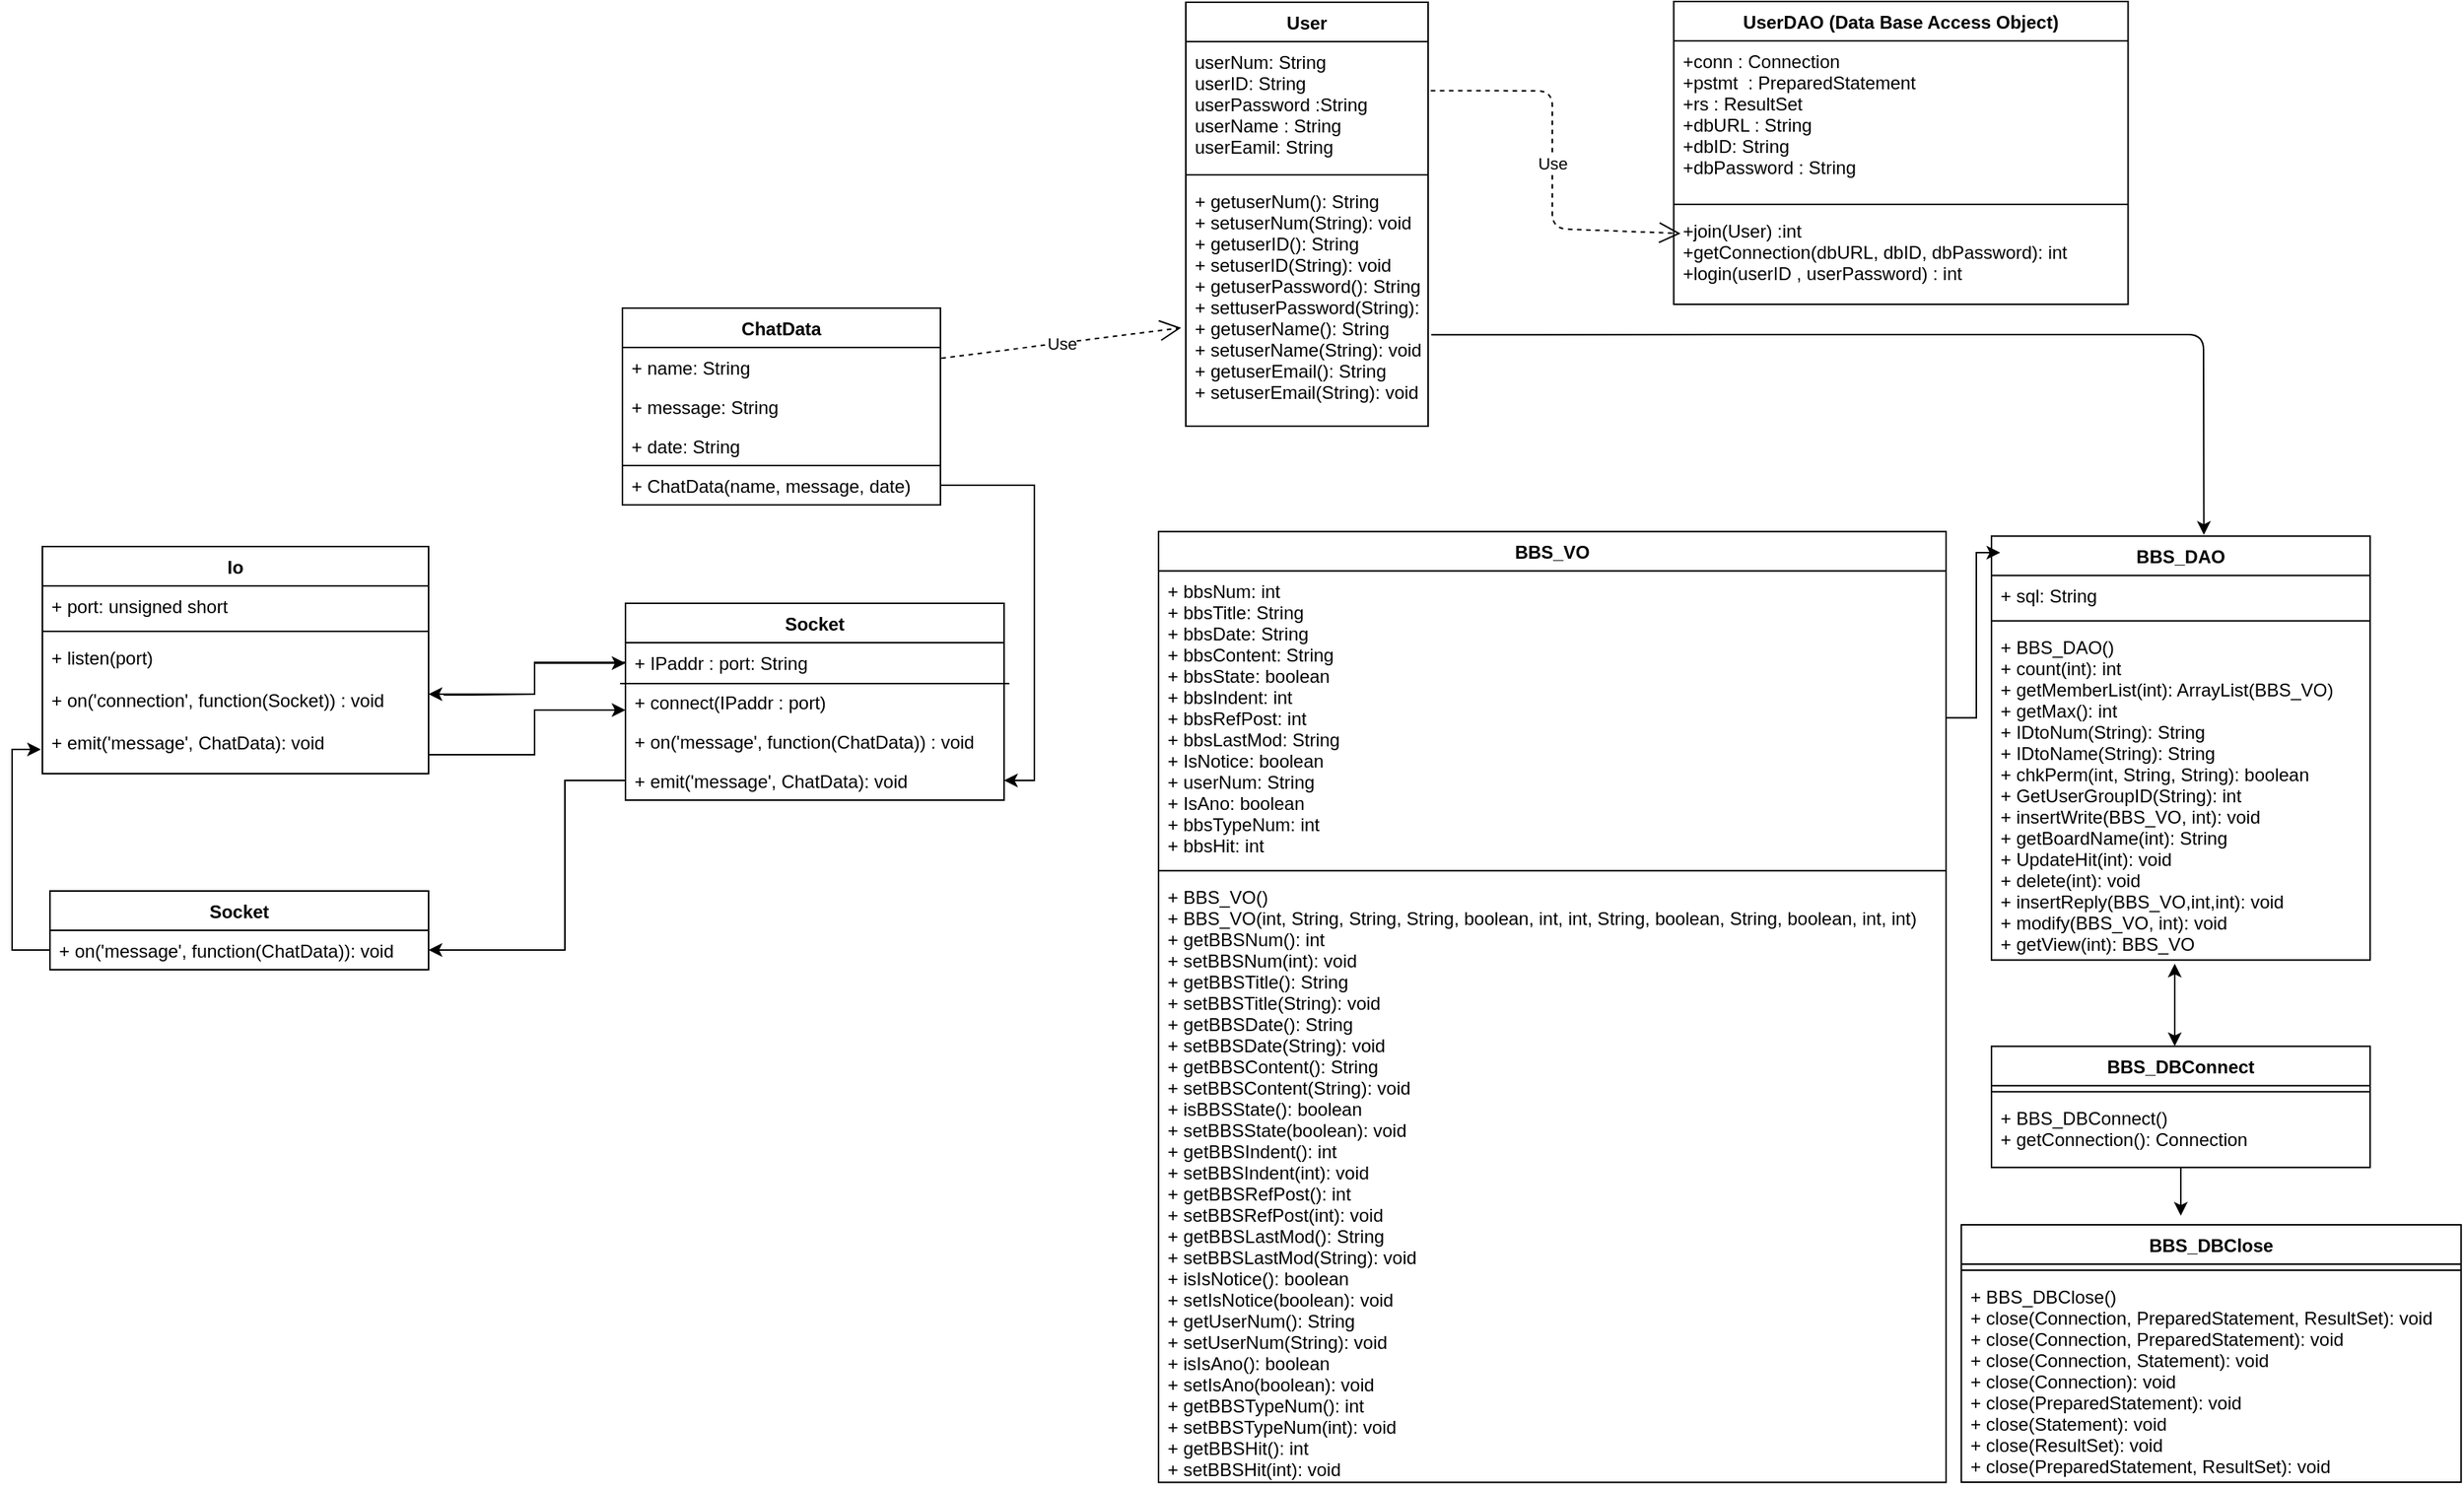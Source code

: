 <mxfile version="10.7.9" type="device"><diagram id="tSKS_wNEm2iZ2fWitYYA" name="ClassDiagram"><mxGraphModel dx="1837" dy="501" grid="1" gridSize="10" guides="1" tooltips="1" connect="1" arrows="1" fold="1" page="1" pageScale="1" pageWidth="827" pageHeight="1169" math="0" shadow="0"><root><mxCell id="0"/><mxCell id="1" parent="0"/><mxCell id="-kSE1A9vYYU0-P00_R9s-31" value="UserDAO (Data Base Access Object)" style="swimlane;fontStyle=1;align=center;verticalAlign=top;childLayout=stackLayout;horizontal=1;startSize=26;horizontalStack=0;resizeParent=1;resizeParentMax=0;resizeLast=0;collapsible=1;marginBottom=0;" parent="1" vertex="1"><mxGeometry x="360.2" y="130" width="300" height="200" as="geometry"/></mxCell><mxCell id="-kSE1A9vYYU0-P00_R9s-32" value="+conn : Connection&#10;+pstmt  : PreparedStatement&#10;+rs : ResultSet&#10;+dbURL : String&#10;+dbID: String&#10;+dbPassword : String" style="text;strokeColor=none;fillColor=none;align=left;verticalAlign=top;spacingLeft=4;spacingRight=4;overflow=hidden;rotatable=0;points=[[0,0.5],[1,0.5]];portConstraint=eastwest;" parent="-kSE1A9vYYU0-P00_R9s-31" vertex="1"><mxGeometry y="26" width="300" height="104" as="geometry"/></mxCell><mxCell id="-kSE1A9vYYU0-P00_R9s-33" value="" style="line;strokeWidth=1;fillColor=none;align=left;verticalAlign=middle;spacingTop=-1;spacingLeft=3;spacingRight=3;rotatable=0;labelPosition=right;points=[];portConstraint=eastwest;" parent="-kSE1A9vYYU0-P00_R9s-31" vertex="1"><mxGeometry y="130" width="300" height="8" as="geometry"/></mxCell><mxCell id="-kSE1A9vYYU0-P00_R9s-34" value="+join(User) :int&#10;+getConnection(dbURL, dbID, dbPassword): int&#10;+login(userID , userPassword) : int&#10;&#10;" style="text;strokeColor=none;fillColor=none;align=left;verticalAlign=top;spacingLeft=4;spacingRight=4;overflow=hidden;rotatable=0;points=[[0,0.5],[1,0.5]];portConstraint=eastwest;" parent="-kSE1A9vYYU0-P00_R9s-31" vertex="1"><mxGeometry y="138" width="300" height="62" as="geometry"/></mxCell><mxCell id="P5B1aC6OwTqN89Ewvl7e-1" value="Socket" style="swimlane;fontStyle=1;childLayout=stackLayout;horizontal=1;startSize=26;fillColor=none;horizontalStack=0;resizeParent=1;resizeParentMax=0;resizeLast=0;collapsible=1;marginBottom=0;" vertex="1" parent="1"><mxGeometry x="-332" y="527.5" width="250" height="130" as="geometry"/></mxCell><mxCell id="P5B1aC6OwTqN89Ewvl7e-2" value="+ IPaddr : port: String" style="text;strokeColor=none;fillColor=none;align=left;verticalAlign=top;spacingLeft=4;spacingRight=4;overflow=hidden;rotatable=0;points=[[0,0.5],[1,0.5]];portConstraint=eastwest;" vertex="1" parent="P5B1aC6OwTqN89Ewvl7e-1"><mxGeometry y="26" width="250" height="26" as="geometry"/></mxCell><mxCell id="P5B1aC6OwTqN89Ewvl7e-3" value="" style="endArrow=none;html=1;" edge="1" parent="P5B1aC6OwTqN89Ewvl7e-1"><mxGeometry width="50" height="50" relative="1" as="geometry"><mxPoint x="-3.5" y="53" as="sourcePoint"/><mxPoint x="253.5" y="53" as="targetPoint"/><Array as="points"><mxPoint x="176.5" y="53"/></Array></mxGeometry></mxCell><mxCell id="P5B1aC6OwTqN89Ewvl7e-4" value="+ connect(IPaddr : port)" style="text;strokeColor=none;fillColor=none;align=left;verticalAlign=top;spacingLeft=4;spacingRight=4;overflow=hidden;rotatable=0;points=[[0,0.5],[1,0.5]];portConstraint=eastwest;" vertex="1" parent="P5B1aC6OwTqN89Ewvl7e-1"><mxGeometry y="52" width="250" height="26" as="geometry"/></mxCell><mxCell id="P5B1aC6OwTqN89Ewvl7e-5" value="+ on('message', function(ChatData)) : void" style="text;strokeColor=none;fillColor=none;align=left;verticalAlign=top;spacingLeft=4;spacingRight=4;overflow=hidden;rotatable=0;points=[[0,0.5],[1,0.5]];portConstraint=eastwest;" vertex="1" parent="P5B1aC6OwTqN89Ewvl7e-1"><mxGeometry y="78" width="250" height="26" as="geometry"/></mxCell><mxCell id="P5B1aC6OwTqN89Ewvl7e-6" value="+ emit('message', ChatData): void" style="text;strokeColor=none;fillColor=none;align=left;verticalAlign=top;spacingLeft=4;spacingRight=4;overflow=hidden;rotatable=0;points=[[0,0.5],[1,0.5]];portConstraint=eastwest;" vertex="1" parent="P5B1aC6OwTqN89Ewvl7e-1"><mxGeometry y="104" width="250" height="26" as="geometry"/></mxCell><mxCell id="P5B1aC6OwTqN89Ewvl7e-7" value="Socket" style="swimlane;fontStyle=1;childLayout=stackLayout;horizontal=1;startSize=26;fillColor=none;horizontalStack=0;resizeParent=1;resizeParentMax=0;resizeLast=0;collapsible=1;marginBottom=0;" vertex="1" parent="1"><mxGeometry x="-712" y="717.5" width="250" height="52" as="geometry"/></mxCell><mxCell id="P5B1aC6OwTqN89Ewvl7e-8" value="+ on('message', function(ChatData)): void" style="text;strokeColor=none;fillColor=none;align=left;verticalAlign=top;spacingLeft=4;spacingRight=4;overflow=hidden;rotatable=0;points=[[0,0.5],[1,0.5]];portConstraint=eastwest;" vertex="1" parent="P5B1aC6OwTqN89Ewvl7e-7"><mxGeometry y="26" width="250" height="26" as="geometry"/></mxCell><mxCell id="P5B1aC6OwTqN89Ewvl7e-9" style="edgeStyle=orthogonalEdgeStyle;rounded=0;orthogonalLoop=1;jettySize=auto;html=1;entryX=1;entryY=0.5;entryDx=0;entryDy=0;exitX=0;exitY=0.5;exitDx=0;exitDy=0;" edge="1" parent="1" source="P5B1aC6OwTqN89Ewvl7e-6" target="P5B1aC6OwTqN89Ewvl7e-8"><mxGeometry relative="1" as="geometry"><Array as="points"><mxPoint x="-372" y="645"/><mxPoint x="-372" y="757"/></Array><mxPoint x="-360" y="619" as="sourcePoint"/></mxGeometry></mxCell><mxCell id="P5B1aC6OwTqN89Ewvl7e-10" style="edgeStyle=orthogonalEdgeStyle;rounded=0;orthogonalLoop=1;jettySize=auto;html=1;" edge="1" parent="1" source="P5B1aC6OwTqN89Ewvl7e-8"><mxGeometry relative="1" as="geometry"><mxPoint x="-718" y="624" as="targetPoint"/><Array as="points"><mxPoint x="-737" y="757"/><mxPoint x="-737" y="624"/><mxPoint x="-718" y="624"/></Array></mxGeometry></mxCell><mxCell id="P5B1aC6OwTqN89Ewvl7e-11" value="Io" style="swimlane;fontStyle=1;align=center;verticalAlign=top;childLayout=stackLayout;horizontal=1;startSize=26;horizontalStack=0;resizeParent=1;resizeParentMax=0;resizeLast=0;collapsible=1;marginBottom=0;" vertex="1" parent="1"><mxGeometry x="-717" y="490" width="255" height="150" as="geometry"/></mxCell><mxCell id="P5B1aC6OwTqN89Ewvl7e-12" value="+ port: unsigned short" style="text;strokeColor=none;fillColor=none;align=left;verticalAlign=top;spacingLeft=4;spacingRight=4;overflow=hidden;rotatable=0;points=[[0,0.5],[1,0.5]];portConstraint=eastwest;" vertex="1" parent="P5B1aC6OwTqN89Ewvl7e-11"><mxGeometry y="26" width="255" height="26" as="geometry"/></mxCell><mxCell id="P5B1aC6OwTqN89Ewvl7e-13" value="" style="line;strokeWidth=1;fillColor=none;align=left;verticalAlign=middle;spacingTop=-1;spacingLeft=3;spacingRight=3;rotatable=0;labelPosition=right;points=[];portConstraint=eastwest;" vertex="1" parent="P5B1aC6OwTqN89Ewvl7e-11"><mxGeometry y="52" width="255" height="8" as="geometry"/></mxCell><mxCell id="P5B1aC6OwTqN89Ewvl7e-14" value="+ listen(port)&#10;&#10;+ on('connection', function(Socket)) : void&#10;&#10;+ emit('message', ChatData): void&#10;&#10;" style="text;strokeColor=none;fillColor=none;align=left;verticalAlign=top;spacingLeft=4;spacingRight=4;overflow=hidden;rotatable=0;points=[[0,0.5],[1,0.5]];portConstraint=eastwest;" vertex="1" parent="P5B1aC6OwTqN89Ewvl7e-11"><mxGeometry y="60" width="255" height="90" as="geometry"/></mxCell><mxCell id="P5B1aC6OwTqN89Ewvl7e-15" style="edgeStyle=orthogonalEdgeStyle;rounded=0;orthogonalLoop=1;jettySize=auto;html=1;exitX=0;exitY=0.5;exitDx=0;exitDy=0;" edge="1" parent="1" source="P5B1aC6OwTqN89Ewvl7e-4" target="P5B1aC6OwTqN89Ewvl7e-14"><mxGeometry relative="1" as="geometry"><Array as="points"><mxPoint x="-392" y="566.5"/><mxPoint x="-392" y="587.5"/></Array></mxGeometry></mxCell><mxCell id="P5B1aC6OwTqN89Ewvl7e-16" style="edgeStyle=orthogonalEdgeStyle;rounded=0;orthogonalLoop=1;jettySize=auto;html=1;" edge="1" parent="1"><mxGeometry relative="1" as="geometry"><mxPoint x="-452" y="588" as="sourcePoint"/><mxPoint x="-332" y="567" as="targetPoint"/><Array as="points"><mxPoint x="-432" y="587.5"/><mxPoint x="-392" y="587.5"/><mxPoint x="-392" y="566.5"/></Array></mxGeometry></mxCell><mxCell id="P5B1aC6OwTqN89Ewvl7e-17" style="edgeStyle=orthogonalEdgeStyle;rounded=0;orthogonalLoop=1;jettySize=auto;html=1;exitX=1;exitY=0.65;exitDx=0;exitDy=0;exitPerimeter=0;" edge="1" parent="1" source="P5B1aC6OwTqN89Ewvl7e-14"><mxGeometry relative="1" as="geometry"><mxPoint x="-402" y="647.5" as="sourcePoint"/><mxPoint x="-332" y="598" as="targetPoint"/><Array as="points"><mxPoint x="-392" y="627.5"/><mxPoint x="-392" y="597.5"/></Array></mxGeometry></mxCell><mxCell id="P5B1aC6OwTqN89Ewvl7e-18" value="" style="group" vertex="1" connectable="0" parent="1"><mxGeometry x="-334" y="332.5" width="210" height="130" as="geometry"/></mxCell><mxCell id="P5B1aC6OwTqN89Ewvl7e-19" value="ChatData" style="swimlane;fontStyle=1;childLayout=stackLayout;horizontal=1;startSize=26;fillColor=none;horizontalStack=0;resizeParent=1;resizeParentMax=0;resizeLast=0;collapsible=1;marginBottom=0;" vertex="1" parent="P5B1aC6OwTqN89Ewvl7e-18"><mxGeometry width="210" height="104" as="geometry"/></mxCell><mxCell id="P5B1aC6OwTqN89Ewvl7e-20" value="+ name: String" style="text;strokeColor=none;fillColor=none;align=left;verticalAlign=top;spacingLeft=4;spacingRight=4;overflow=hidden;rotatable=0;points=[[0,0.5],[1,0.5]];portConstraint=eastwest;" vertex="1" parent="P5B1aC6OwTqN89Ewvl7e-19"><mxGeometry y="26" width="210" height="26" as="geometry"/></mxCell><mxCell id="P5B1aC6OwTqN89Ewvl7e-21" value="+ message: String" style="text;strokeColor=none;fillColor=none;align=left;verticalAlign=top;spacingLeft=4;spacingRight=4;overflow=hidden;rotatable=0;points=[[0,0.5],[1,0.5]];portConstraint=eastwest;" vertex="1" parent="P5B1aC6OwTqN89Ewvl7e-19"><mxGeometry y="52" width="210" height="26" as="geometry"/></mxCell><mxCell id="P5B1aC6OwTqN89Ewvl7e-22" value="+ date: String" style="text;strokeColor=none;fillColor=none;align=left;verticalAlign=top;spacingLeft=4;spacingRight=4;overflow=hidden;rotatable=0;points=[[0,0.5],[1,0.5]];portConstraint=eastwest;" vertex="1" parent="P5B1aC6OwTqN89Ewvl7e-19"><mxGeometry y="78" width="210" height="26" as="geometry"/></mxCell><mxCell id="P5B1aC6OwTqN89Ewvl7e-23" value="+ ChatData(name, message, date)" style="text;strokeColor=#000000;fillColor=none;align=left;verticalAlign=top;spacingLeft=4;spacingRight=4;overflow=hidden;rotatable=0;points=[[0,0.5],[1,0.5]];portConstraint=eastwest;" vertex="1" parent="P5B1aC6OwTqN89Ewvl7e-18"><mxGeometry y="104" width="210" height="26" as="geometry"/></mxCell><mxCell id="P5B1aC6OwTqN89Ewvl7e-24" style="edgeStyle=orthogonalEdgeStyle;rounded=0;orthogonalLoop=1;jettySize=auto;html=1;entryX=1;entryY=0.5;entryDx=0;entryDy=0;" edge="1" parent="1" source="P5B1aC6OwTqN89Ewvl7e-23" target="P5B1aC6OwTqN89Ewvl7e-6"><mxGeometry relative="1" as="geometry"/></mxCell><mxCell id="F-LVgAEy6oaTKpYjWLl4-1" value="BBS_DAO" style="swimlane;fontStyle=1;align=center;verticalAlign=top;childLayout=stackLayout;horizontal=1;startSize=26;horizontalStack=0;resizeParent=1;resizeParentMax=0;resizeLast=0;collapsible=1;marginBottom=0;" vertex="1" parent="1"><mxGeometry x="570" y="483.1" width="250" height="280" as="geometry"/></mxCell><mxCell id="F-LVgAEy6oaTKpYjWLl4-2" value="+ sql: String" style="text;strokeColor=none;fillColor=none;align=left;verticalAlign=top;spacingLeft=4;spacingRight=4;overflow=hidden;rotatable=0;points=[[0,0.5],[1,0.5]];portConstraint=eastwest;" vertex="1" parent="F-LVgAEy6oaTKpYjWLl4-1"><mxGeometry y="26" width="250" height="26" as="geometry"/></mxCell><mxCell id="F-LVgAEy6oaTKpYjWLl4-3" value="" style="line;strokeWidth=1;fillColor=none;align=left;verticalAlign=middle;spacingTop=-1;spacingLeft=3;spacingRight=3;rotatable=0;labelPosition=right;points=[];portConstraint=eastwest;" vertex="1" parent="F-LVgAEy6oaTKpYjWLl4-1"><mxGeometry y="52" width="250" height="8" as="geometry"/></mxCell><mxCell id="F-LVgAEy6oaTKpYjWLl4-4" value="+ BBS_DAO()&#10;+ count(int): int&#10;+ getMemberList(int): ArrayList(BBS_VO)&#10;+ getMax(): int&#10;+ IDtoNum(String): String&#10;+ IDtoName(String): String&#10;+ chkPerm(int, String, String): boolean&#10;+ GetUserGroupID(String): int&#10;+ insertWrite(BBS_VO, int): void&#10;+ getBoardName(int): String&#10;+ UpdateHit(int): void&#10;+ delete(int): void&#10;+ insertReply(BBS_VO,int,int): void&#10;+ modify(BBS_VO, int): void&#10;+ getView(int): BBS_VO" style="text;strokeColor=none;fillColor=none;align=left;verticalAlign=top;spacingLeft=4;spacingRight=4;overflow=hidden;rotatable=0;points=[[0,0.5],[1,0.5]];portConstraint=eastwest;" vertex="1" parent="F-LVgAEy6oaTKpYjWLl4-1"><mxGeometry y="60" width="250" height="220" as="geometry"/></mxCell><mxCell id="F-LVgAEy6oaTKpYjWLl4-5" value="BBS_VO" style="swimlane;fontStyle=1;align=center;verticalAlign=top;childLayout=stackLayout;horizontal=1;startSize=26;horizontalStack=0;resizeParent=1;resizeParentMax=0;resizeLast=0;collapsible=1;marginBottom=0;" vertex="1" parent="1"><mxGeometry x="20" y="480.1" width="520" height="628" as="geometry"/></mxCell><mxCell id="F-LVgAEy6oaTKpYjWLl4-6" value="+ bbsNum: int&#10;+ bbsTitle: String&#10;+ bbsDate: String&#10;+ bbsContent: String&#10;+ bbsState: boolean&#10;+ bbsIndent: int&#10;+ bbsRefPost: int&#10;+ bbsLastMod: String&#10;+ IsNotice: boolean&#10;+ userNum: String&#10;+ IsAno: boolean&#10;+ bbsTypeNum: int&#10;+ bbsHit: int&#10;&#10;" style="text;strokeColor=none;fillColor=none;align=left;verticalAlign=top;spacingLeft=4;spacingRight=4;overflow=hidden;rotatable=0;points=[[0,0.5],[1,0.5]];portConstraint=eastwest;" vertex="1" parent="F-LVgAEy6oaTKpYjWLl4-5"><mxGeometry y="26" width="520" height="194" as="geometry"/></mxCell><mxCell id="F-LVgAEy6oaTKpYjWLl4-7" value="" style="line;strokeWidth=1;fillColor=none;align=left;verticalAlign=middle;spacingTop=-1;spacingLeft=3;spacingRight=3;rotatable=0;labelPosition=right;points=[];portConstraint=eastwest;" vertex="1" parent="F-LVgAEy6oaTKpYjWLl4-5"><mxGeometry y="220" width="520" height="8" as="geometry"/></mxCell><mxCell id="F-LVgAEy6oaTKpYjWLl4-8" value="+ BBS_VO()&#10;+ BBS_VO(int, String, String, String, boolean, int, int, String, boolean, String, boolean, int, int)&#10;+ getBBSNum(): int&#10;+ setBBSNum(int): void&#10;+ getBBSTitle(): String&#10;+ setBBSTitle(String): void&#10;+ getBBSDate(): String&#10;+ setBBSDate(String): void&#10;+ getBBSContent(): String&#10;+ setBBSContent(String): void&#10;+ isBBSState(): boolean&#10;+ setBBSState(boolean): void&#10;+ getBBSIndent(): int&#10;+ setBBSIndent(int): void&#10;+ getBBSRefPost(): int&#10;+ setBBSRefPost(int): void&#10;+ getBBSLastMod(): String&#10;+ setBBSLastMod(String): void&#10;+ isIsNotice(): boolean&#10;+ setIsNotice(boolean): void&#10;+ getUserNum(): String&#10;+ setUserNum(String): void&#10;+ isIsAno(): boolean&#10;+ setIsAno(boolean): void&#10;+ getBBSTypeNum(): int&#10;+ setBBSTypeNum(int): void&#10;+ getBBSHit(): int&#10;+ setBBSHit(int): void&#10;" style="text;strokeColor=none;fillColor=none;align=left;verticalAlign=top;spacingLeft=4;spacingRight=4;overflow=hidden;rotatable=0;points=[[0,0.5],[1,0.5]];portConstraint=eastwest;" vertex="1" parent="F-LVgAEy6oaTKpYjWLl4-5"><mxGeometry y="228" width="520" height="400" as="geometry"/></mxCell><mxCell id="3nTx3UQetF7nVuCH4oCn-4" value="" style="edgeStyle=orthogonalEdgeStyle;rounded=0;orthogonalLoop=1;jettySize=auto;html=1;fillColor=#000000;gradientColor=none;" edge="1" parent="1" source="F-LVgAEy6oaTKpYjWLl4-9"><mxGeometry relative="1" as="geometry"><mxPoint x="695" y="932" as="targetPoint"/></mxGeometry></mxCell><mxCell id="F-LVgAEy6oaTKpYjWLl4-9" value="BBS_DBConnect" style="swimlane;fontStyle=1;align=center;verticalAlign=top;childLayout=stackLayout;horizontal=1;startSize=26;horizontalStack=0;resizeParent=1;resizeParentMax=0;resizeLast=0;collapsible=1;marginBottom=0;" vertex="1" parent="1"><mxGeometry x="570" y="820.1" width="250" height="80" as="geometry"/></mxCell><mxCell id="F-LVgAEy6oaTKpYjWLl4-10" value="" style="line;strokeWidth=1;fillColor=none;align=left;verticalAlign=middle;spacingTop=-1;spacingLeft=3;spacingRight=3;rotatable=0;labelPosition=right;points=[];portConstraint=eastwest;" vertex="1" parent="F-LVgAEy6oaTKpYjWLl4-9"><mxGeometry y="26" width="250" height="8" as="geometry"/></mxCell><mxCell id="F-LVgAEy6oaTKpYjWLl4-11" value="+ BBS_DBConnect()&#10;+ getConnection(): Connection&#10;" style="text;strokeColor=none;fillColor=none;align=left;verticalAlign=top;spacingLeft=4;spacingRight=4;overflow=hidden;rotatable=0;points=[[0,0.5],[1,0.5]];portConstraint=eastwest;" vertex="1" parent="F-LVgAEy6oaTKpYjWLl4-9"><mxGeometry y="34" width="250" height="46" as="geometry"/></mxCell><mxCell id="F-LVgAEy6oaTKpYjWLl4-12" value="BBS_DBClose" style="swimlane;fontStyle=1;align=center;verticalAlign=top;childLayout=stackLayout;horizontal=1;startSize=26;horizontalStack=0;resizeParent=1;resizeParentMax=0;resizeLast=0;collapsible=1;marginBottom=0;" vertex="1" parent="1"><mxGeometry x="550.1" y="938.0" width="330" height="170" as="geometry"/></mxCell><mxCell id="F-LVgAEy6oaTKpYjWLl4-13" value="" style="line;strokeWidth=1;fillColor=none;align=left;verticalAlign=middle;spacingTop=-1;spacingLeft=3;spacingRight=3;rotatable=0;labelPosition=right;points=[];portConstraint=eastwest;" vertex="1" parent="F-LVgAEy6oaTKpYjWLl4-12"><mxGeometry y="26" width="330" height="8" as="geometry"/></mxCell><mxCell id="F-LVgAEy6oaTKpYjWLl4-14" value="+ BBS_DBClose()&#10;+ close(Connection, PreparedStatement, ResultSet): void&#10;+ close(Connection, PreparedStatement): void&#10;+ close(Connection, Statement): void&#10;+ close(Connection): void&#10;+ close(PreparedStatement): void&#10;+ close(Statement): void&#10;+ close(ResultSet): void&#10;+ close(PreparedStatement, ResultSet): void" style="text;strokeColor=none;fillColor=none;align=left;verticalAlign=top;spacingLeft=4;spacingRight=4;overflow=hidden;rotatable=0;points=[[0,0.5],[1,0.5]];portConstraint=eastwest;" vertex="1" parent="F-LVgAEy6oaTKpYjWLl4-12"><mxGeometry y="34" width="330" height="136" as="geometry"/></mxCell><mxCell id="F-LVgAEy6oaTKpYjWLl4-16" style="edgeStyle=orthogonalEdgeStyle;rounded=0;orthogonalLoop=1;jettySize=auto;html=1;entryX=0.023;entryY=0.039;entryDx=0;entryDy=0;entryPerimeter=0;" edge="1" parent="1" source="F-LVgAEy6oaTKpYjWLl4-6" target="F-LVgAEy6oaTKpYjWLl4-1"><mxGeometry relative="1" as="geometry"/></mxCell><mxCell id="F-LVgAEy6oaTKpYjWLl4-17" value="User" style="swimlane;fontStyle=1;align=center;verticalAlign=top;childLayout=stackLayout;horizontal=1;startSize=26;horizontalStack=0;resizeParent=1;resizeParentMax=0;resizeLast=0;collapsible=1;marginBottom=0;" vertex="1" parent="1"><mxGeometry x="38" y="130.5" width="160" height="280" as="geometry"/></mxCell><mxCell id="F-LVgAEy6oaTKpYjWLl4-18" value="userNum: String&#10;userID: String&#10;userPassword :String&#10;userName : String&#10;userEamil: String&#10;&#10;" style="text;strokeColor=none;fillColor=none;align=left;verticalAlign=top;spacingLeft=4;spacingRight=4;overflow=hidden;rotatable=0;points=[[0,0.5],[1,0.5]];portConstraint=eastwest;" vertex="1" parent="F-LVgAEy6oaTKpYjWLl4-17"><mxGeometry y="26" width="160" height="84" as="geometry"/></mxCell><mxCell id="F-LVgAEy6oaTKpYjWLl4-19" value="" style="line;strokeWidth=1;fillColor=none;align=left;verticalAlign=middle;spacingTop=-1;spacingLeft=3;spacingRight=3;rotatable=0;labelPosition=right;points=[];portConstraint=eastwest;" vertex="1" parent="F-LVgAEy6oaTKpYjWLl4-17"><mxGeometry y="110" width="160" height="8" as="geometry"/></mxCell><mxCell id="F-LVgAEy6oaTKpYjWLl4-20" value="+ getuserNum(): String&#10;+ setuserNum(String): void&#10;+ getuserID(): String&#10;+ setuserID(String): void&#10;+ getuserPassword(): String&#10;+ settuserPassword(String): void&#10;+ getuserName(): String&#10;+ setuserName(String): void&#10;+ getuserEmail(): String&#10;+ setuserEmail(String): void&#10;&#10;" style="text;strokeColor=none;fillColor=none;align=left;verticalAlign=top;spacingLeft=4;spacingRight=4;overflow=hidden;rotatable=0;points=[[0,0.5],[1,0.5]];portConstraint=eastwest;" vertex="1" parent="F-LVgAEy6oaTKpYjWLl4-17"><mxGeometry y="118" width="160" height="162" as="geometry"/></mxCell><mxCell id="-a1qMo0EBqiu12JBNWaN-11" value="Use" style="endArrow=open;endSize=12;dashed=1;html=1;entryX=-0.019;entryY=0.599;entryDx=0;entryDy=0;entryPerimeter=0;exitX=1.003;exitY=0.273;exitDx=0;exitDy=0;exitPerimeter=0;" parent="1" target="F-LVgAEy6oaTKpYjWLl4-20" edge="1" source="P5B1aC6OwTqN89Ewvl7e-20"><mxGeometry width="160" relative="1" as="geometry"><mxPoint x="30" y="360" as="sourcePoint"/><mxPoint x="-10" y="355" as="targetPoint"/></mxGeometry></mxCell><mxCell id="F-LVgAEy6oaTKpYjWLl4-21" value="Use" style="endArrow=open;endSize=12;dashed=1;html=1;exitX=1.011;exitY=0.385;exitDx=0;exitDy=0;exitPerimeter=0;entryX=0.015;entryY=0.245;entryDx=0;entryDy=0;entryPerimeter=0;" edge="1" parent="1" source="F-LVgAEy6oaTKpYjWLl4-18" target="-kSE1A9vYYU0-P00_R9s-34"><mxGeometry width="160" relative="1" as="geometry"><mxPoint x="198" y="208.5" as="sourcePoint"/><mxPoint x="300" y="280" as="targetPoint"/><Array as="points"><mxPoint x="280" y="189"/><mxPoint x="280" y="280"/></Array></mxGeometry></mxCell><mxCell id="F-LVgAEy6oaTKpYjWLl4-23" value="" style="endArrow=classic;html=1;fillColor=#000000;gradientColor=none;exitX=1.013;exitY=0.627;exitDx=0;exitDy=0;exitPerimeter=0;entryX=0.561;entryY=-0.003;entryDx=0;entryDy=0;entryPerimeter=0;" edge="1" parent="1" source="F-LVgAEy6oaTKpYjWLl4-20" target="F-LVgAEy6oaTKpYjWLl4-1"><mxGeometry width="50" height="50" relative="1" as="geometry"><mxPoint x="262.8" y="396.5" as="sourcePoint"/><mxPoint x="860" y="350" as="targetPoint"/><Array as="points"><mxPoint x="710" y="350"/></Array></mxGeometry></mxCell><mxCell id="3nTx3UQetF7nVuCH4oCn-1" value="" style="endArrow=classic;startArrow=classic;html=1;fillColor=#000000;gradientColor=none;entryX=0.484;entryY=1.011;entryDx=0;entryDy=0;entryPerimeter=0;" edge="1" parent="1" target="F-LVgAEy6oaTKpYjWLl4-4"><mxGeometry width="50" height="50" relative="1" as="geometry"><mxPoint x="691" y="820" as="sourcePoint"/><mxPoint x="698" y="760" as="targetPoint"/></mxGeometry></mxCell></root></mxGraphModel></diagram><diagram id="IZN-yVDgYhntKpPkNosc" name="PageDiagram"><mxGraphModel dx="978" dy="1636" grid="1" gridSize="10" guides="1" tooltips="1" connect="1" arrows="1" fold="1" page="1" pageScale="1" pageWidth="827" pageHeight="1169" math="0" shadow="0"><root><mxCell id="8eQ5AMlFrtroyOR1SW6Y-0"/><mxCell id="8eQ5AMlFrtroyOR1SW6Y-1" parent="8eQ5AMlFrtroyOR1SW6Y-0"/><mxCell id="IEaOKmmQS8Dtr_4HV-6A-12" value="&lt;span style=&quot;font-size: 15px&quot;&gt;List.jsp&lt;/span&gt;" style="html=1;fillColor=#fff2cc;strokeColor=#d6b656;" vertex="1" parent="8eQ5AMlFrtroyOR1SW6Y-1"><mxGeometry x="590" y="178" width="120" height="70" as="geometry"/></mxCell><mxCell id="IEaOKmmQS8Dtr_4HV-6A-13" style="edgeStyle=orthogonalEdgeStyle;rounded=0;orthogonalLoop=1;jettySize=auto;html=1;exitX=0.5;exitY=0;exitDx=0;exitDy=0;entryX=0.5;entryY=1;entryDx=0;entryDy=0;fillColor=#000000;gradientColor=none;" edge="1" parent="8eQ5AMlFrtroyOR1SW6Y-1" source="IEaOKmmQS8Dtr_4HV-6A-14" target="IEaOKmmQS8Dtr_4HV-6A-12"><mxGeometry relative="1" as="geometry"/></mxCell><mxCell id="IEaOKmmQS8Dtr_4HV-6A-14" value="delete.jsp" style="html=1;" vertex="1" parent="8eQ5AMlFrtroyOR1SW6Y-1"><mxGeometry x="759.5" y="306" width="73" height="36" as="geometry"/></mxCell><mxCell id="IEaOKmmQS8Dtr_4HV-6A-15" style="edgeStyle=orthogonalEdgeStyle;rounded=0;orthogonalLoop=1;jettySize=auto;html=1;exitX=0.5;exitY=0;exitDx=0;exitDy=0;entryX=0.5;entryY=1;entryDx=0;entryDy=0;fillColor=#000000;gradientColor=none;" edge="1" parent="8eQ5AMlFrtroyOR1SW6Y-1" source="IEaOKmmQS8Dtr_4HV-6A-16" target="IEaOKmmQS8Dtr_4HV-6A-12"><mxGeometry relative="1" as="geometry"/></mxCell><mxCell id="PscMZRPhxG9ESjQ2l3uR-0" style="edgeStyle=orthogonalEdgeStyle;rounded=0;orthogonalLoop=1;jettySize=auto;html=1;exitX=0.25;exitY=0;exitDx=0;exitDy=0;fillColor=#000000;gradientColor=none;" edge="1" parent="8eQ5AMlFrtroyOR1SW6Y-1" source="IEaOKmmQS8Dtr_4HV-6A-16"><mxGeometry relative="1" as="geometry"><mxPoint x="495" y="270" as="targetPoint"/></mxGeometry></mxCell><mxCell id="IEaOKmmQS8Dtr_4HV-6A-16" value="write.jsp" style="html=1;" vertex="1" parent="8eQ5AMlFrtroyOR1SW6Y-1"><mxGeometry x="477" y="306" width="73" height="36" as="geometry"/></mxCell><mxCell id="IEaOKmmQS8Dtr_4HV-6A-17" style="edgeStyle=orthogonalEdgeStyle;rounded=0;orthogonalLoop=1;jettySize=auto;html=1;exitX=0.5;exitY=0;exitDx=0;exitDy=0;entryX=0.5;entryY=1;entryDx=0;entryDy=0;fillColor=#000000;gradientColor=none;" edge="1" parent="8eQ5AMlFrtroyOR1SW6Y-1" source="IEaOKmmQS8Dtr_4HV-6A-18" target="IEaOKmmQS8Dtr_4HV-6A-12"><mxGeometry relative="1" as="geometry"/></mxCell><mxCell id="IEaOKmmQS8Dtr_4HV-6A-18" value="modify.jsp" style="html=1;" vertex="1" parent="8eQ5AMlFrtroyOR1SW6Y-1"><mxGeometry x="572" y="306" width="73" height="36" as="geometry"/></mxCell><mxCell id="IEaOKmmQS8Dtr_4HV-6A-19" style="edgeStyle=orthogonalEdgeStyle;rounded=0;orthogonalLoop=1;jettySize=auto;html=1;exitX=0.5;exitY=0;exitDx=0;exitDy=0;entryX=0.5;entryY=1;entryDx=0;entryDy=0;fillColor=#000000;gradientColor=none;" edge="1" parent="8eQ5AMlFrtroyOR1SW6Y-1" source="IEaOKmmQS8Dtr_4HV-6A-20" target="IEaOKmmQS8Dtr_4HV-6A-12"><mxGeometry relative="1" as="geometry"/></mxCell><mxCell id="IEaOKmmQS8Dtr_4HV-6A-20" value="reply.jsp" style="html=1;" vertex="1" parent="8eQ5AMlFrtroyOR1SW6Y-1"><mxGeometry x="670.5" y="306" width="73" height="36" as="geometry"/></mxCell><mxCell id="IEaOKmmQS8Dtr_4HV-6A-21" value="modify_chk.jsp" style="html=1;" vertex="1" parent="8eQ5AMlFrtroyOR1SW6Y-1"><mxGeometry x="565.5" y="369.5" width="86" height="36" as="geometry"/></mxCell><mxCell id="IEaOKmmQS8Dtr_4HV-6A-22" value="reply_chk.jsp" style="html=1;" vertex="1" parent="8eQ5AMlFrtroyOR1SW6Y-1"><mxGeometry x="667" y="369.5" width="86" height="36" as="geometry"/></mxCell><mxCell id="IEaOKmmQS8Dtr_4HV-6A-23" value="" style="endArrow=none;html=1;fillColor=#000000;gradientColor=none;entryX=0.5;entryY=1;entryDx=0;entryDy=0;exitX=0.5;exitY=0;exitDx=0;exitDy=0;" edge="1" parent="8eQ5AMlFrtroyOR1SW6Y-1" source="IEaOKmmQS8Dtr_4HV-6A-21" target="IEaOKmmQS8Dtr_4HV-6A-18"><mxGeometry width="50" height="50" relative="1" as="geometry"><mxPoint x="505" y="462.5" as="sourcePoint"/><mxPoint x="505" y="420" as="targetPoint"/></mxGeometry></mxCell><mxCell id="IEaOKmmQS8Dtr_4HV-6A-24" value="" style="endArrow=none;html=1;fillColor=#000000;gradientColor=none;entryX=0.5;entryY=1;entryDx=0;entryDy=0;" edge="1" parent="8eQ5AMlFrtroyOR1SW6Y-1" target="IEaOKmmQS8Dtr_4HV-6A-20"><mxGeometry width="50" height="50" relative="1" as="geometry"><mxPoint x="707" y="370" as="sourcePoint"/><mxPoint x="619" y="352" as="targetPoint"/></mxGeometry></mxCell><mxCell id="dDwWi6oNQSoy4fePccMB-0" value="login.jsp" style="html=1;fillColor=#dae8fc;strokeColor=#6c8ebf;" vertex="1" parent="8eQ5AMlFrtroyOR1SW6Y-1"><mxGeometry x="282.5" y="23.5" width="110" height="55" as="geometry"/></mxCell><mxCell id="dDwWi6oNQSoy4fePccMB-1" value="loginAction.jsp" style="html=1;" vertex="1" parent="8eQ5AMlFrtroyOR1SW6Y-1"><mxGeometry x="432.5" y="23.5" width="110" height="58" as="geometry"/></mxCell><mxCell id="dDwWi6oNQSoy4fePccMB-2" value="&lt;font style=&quot;font-size: 15px&quot;&gt;Main.jsp&lt;/font&gt;&lt;br&gt;" style="html=1;fillColor=#d5e8d4;strokeColor=#82b366;" vertex="1" parent="8eQ5AMlFrtroyOR1SW6Y-1"><mxGeometry x="575" y="56.5" width="150" height="70" as="geometry"/></mxCell><mxCell id="dDwWi6oNQSoy4fePccMB-3" value="&lt;br&gt;logout.jsp&lt;br&gt;&lt;br&gt;" style="html=1;" vertex="1" parent="8eQ5AMlFrtroyOR1SW6Y-1"><mxGeometry x="792.5" y="56.5" width="105" height="50" as="geometry"/></mxCell><mxCell id="dDwWi6oNQSoy4fePccMB-4" value="Join.jsp" style="html=1;fillColor=#dae8fc;strokeColor=#6c8ebf;" vertex="1" parent="8eQ5AMlFrtroyOR1SW6Y-1"><mxGeometry x="282.5" y="98.5" width="110" height="55" as="geometry"/></mxCell><mxCell id="dDwWi6oNQSoy4fePccMB-5" value="JoinAction.jsp" style="html=1;" vertex="1" parent="8eQ5AMlFrtroyOR1SW6Y-1"><mxGeometry x="432.5" y="96.5" width="110" height="63" as="geometry"/></mxCell><mxCell id="dDwWi6oNQSoy4fePccMB-6" value="" style="endArrow=block;endFill=1;endSize=6;html=1;exitX=1;exitY=0.5;exitDx=0;exitDy=0;" edge="1" parent="8eQ5AMlFrtroyOR1SW6Y-1" source="dDwWi6oNQSoy4fePccMB-0"><mxGeometry width="100" relative="1" as="geometry"><mxPoint x="402.5" y="48.5" as="sourcePoint"/><mxPoint x="432.5" y="50.5" as="targetPoint"/></mxGeometry></mxCell><mxCell id="dDwWi6oNQSoy4fePccMB-7" value="" style="endArrow=block;endFill=1;endSize=6;html=1;exitX=1;exitY=0.5;exitDx=0;exitDy=0;entryX=0;entryY=0.5;entryDx=0;entryDy=0;" edge="1" parent="8eQ5AMlFrtroyOR1SW6Y-1" target="dDwWi6oNQSoy4fePccMB-5"><mxGeometry width="100" relative="1" as="geometry"><mxPoint x="392.5" y="126.5" as="sourcePoint"/><mxPoint x="432.5" y="125.5" as="targetPoint"/></mxGeometry></mxCell><mxCell id="dDwWi6oNQSoy4fePccMB-8" value="" style="endArrow=block;endFill=1;endSize=6;html=1;entryX=0;entryY=0.25;entryDx=0;entryDy=0;" edge="1" parent="8eQ5AMlFrtroyOR1SW6Y-1" target="dDwWi6oNQSoy4fePccMB-2"><mxGeometry width="100" relative="1" as="geometry"><mxPoint x="542.5" y="52" as="sourcePoint"/><mxPoint x="642.5" y="52" as="targetPoint"/></mxGeometry></mxCell><mxCell id="dDwWi6oNQSoy4fePccMB-9" value="" style="endArrow=block;endFill=1;endSize=6;html=1;entryX=0;entryY=0.75;entryDx=0;entryDy=0;exitX=1;exitY=0.5;exitDx=0;exitDy=0;" edge="1" parent="8eQ5AMlFrtroyOR1SW6Y-1" source="dDwWi6oNQSoy4fePccMB-5" target="dDwWi6oNQSoy4fePccMB-2"><mxGeometry width="100" relative="1" as="geometry"><mxPoint x="540.5" y="116.2" as="sourcePoint"/><mxPoint x="590.5" y="106.2" as="targetPoint"/></mxGeometry></mxCell><mxCell id="dDwWi6oNQSoy4fePccMB-10" value="" style="endArrow=block;endFill=1;endSize=6;html=1;exitX=0.991;exitY=0.37;exitDx=0;exitDy=0;exitPerimeter=0;" edge="1" parent="8eQ5AMlFrtroyOR1SW6Y-1" source="dDwWi6oNQSoy4fePccMB-2"><mxGeometry width="100" relative="1" as="geometry"><mxPoint x="732.5" y="81.1" as="sourcePoint"/><mxPoint x="792.5" y="81.5" as="targetPoint"/></mxGeometry></mxCell><mxCell id="dDwWi6oNQSoy4fePccMB-12" value="" style="endArrow=block;endFill=1;endSize=6;html=1;entryX=0.5;entryY=1;entryDx=0;entryDy=0;" edge="1" parent="8eQ5AMlFrtroyOR1SW6Y-1" source="IEaOKmmQS8Dtr_4HV-6A-12" target="dDwWi6oNQSoy4fePccMB-2"><mxGeometry width="100" relative="1" as="geometry"><mxPoint x="430" y="260" as="sourcePoint"/><mxPoint x="443" y="138" as="targetPoint"/></mxGeometry></mxCell><mxCell id="uC5kCXZcpoMHUS1Kz70q-1" value="" style="edgeStyle=orthogonalEdgeStyle;rounded=0;orthogonalLoop=1;jettySize=auto;html=1;fillColor=#000000;gradientColor=none;" edge="1" parent="8eQ5AMlFrtroyOR1SW6Y-1" source="uC5kCXZcpoMHUS1Kz70q-0" target="dDwWi6oNQSoy4fePccMB-2"><mxGeometry relative="1" as="geometry"/></mxCell><mxCell id="uC5kCXZcpoMHUS1Kz70q-0" value="&lt;span style=&quot;font-size: 15px&quot;&gt;chatPage.js&lt;/span&gt;" style="html=1;fillColor=#e1d5e7;strokeColor=#9673a6;" vertex="1" parent="8eQ5AMlFrtroyOR1SW6Y-1"><mxGeometry x="575" y="-70" width="120" height="70" as="geometry"/></mxCell><mxCell id="PscMZRPhxG9ESjQ2l3uR-1" value="Text" style="text;html=1;resizable=0;points=[];autosize=1;align=left;verticalAlign=top;spacingTop=-4;" vertex="1" parent="8eQ5AMlFrtroyOR1SW6Y-1"><mxGeometry x="489" y="273" width="40" height="20" as="geometry"/></mxCell></root></mxGraphModel></diagram><diagram id="xYkIkpAgcqNrriJpsKK0" name="Layered Architecture"><mxGraphModel dx="1397" dy="1836" grid="1" gridSize="10" guides="1" tooltips="1" connect="1" arrows="1" fold="1" page="1" pageScale="1" pageWidth="827" pageHeight="1169" math="0" shadow="0"><root><mxCell id="5K5n3lWAIAfSifHZr8Ek-0"/><mxCell id="5K5n3lWAIAfSifHZr8Ek-1" parent="5K5n3lWAIAfSifHZr8Ek-0"/><mxCell id="LlNw7sO4n6LslhtrAJmR-5" value="" style="rounded=0;whiteSpace=wrap;html=1;fillColor=#d5e8d4;strokeColor=#82b366;" parent="5K5n3lWAIAfSifHZr8Ek-1" vertex="1"><mxGeometry x="170" y="473" width="480" height="217" as="geometry"/></mxCell><mxCell id="6FWXdkDZ4VZcPN5ELAnR-24" value="" style="verticalAlign=middle;align=right;overflow=fill;fontSize=12;fontFamily=Helvetica;html=1;fillColor=#f8cecc;strokeColor=#b85450;labelPosition=left;verticalLabelPosition=middle;" parent="5K5n3lWAIAfSifHZr8Ek-1" vertex="1"><mxGeometry x="170" y="242" width="660" height="177" as="geometry"/></mxCell><mxCell id="Q2b7r-mO_CxdQ0mNWLQY-2" value="" style="rounded=0;whiteSpace=wrap;html=1;fillColor=#dae8fc;strokeColor=#6c8ebf;" parent="5K5n3lWAIAfSifHZr8Ek-1" vertex="1"><mxGeometry x="173" y="-80" width="657" height="250" as="geometry"/></mxCell><mxCell id="6FWXdkDZ4VZcPN5ELAnR-9" value="" style="shape=mxgraph.bpmn.user_task;html=1;outlineConnect=0;" parent="5K5n3lWAIAfSifHZr8Ek-1" vertex="1"><mxGeometry x="15" y="16" width="115" height="130" as="geometry"/></mxCell><mxCell id="6FWXdkDZ4VZcPN5ELAnR-11" value="USER" style="shape=datastore;whiteSpace=wrap;html=1;fillColor=#e1d5e7;strokeColor=#9673a6;" parent="5K5n3lWAIAfSifHZr8Ek-1" vertex="1"><mxGeometry x="238" y="488" width="130" height="92" as="geometry"/></mxCell><mxCell id="6FWXdkDZ4VZcPN5ELAnR-12" value="BBS" style="shape=datastore;whiteSpace=wrap;html=1;fillColor=#e1d5e7;strokeColor=#9673a6;" parent="5K5n3lWAIAfSifHZr8Ek-1" vertex="1"><mxGeometry x="445" y="493" width="130" height="91" as="geometry"/></mxCell><mxCell id="6FWXdkDZ4VZcPN5ELAnR-15" value="Query" style="html=1;verticalAlign=bottom;endArrow=block;exitX=0.33;exitY=0.958;exitDx=0;exitDy=0;exitPerimeter=0;entryX=0.289;entryY=0.057;entryDx=0;entryDy=0;entryPerimeter=0;" parent="5K5n3lWAIAfSifHZr8Ek-1" source="6FWXdkDZ4VZcPN5ELAnR-13" target="6FWXdkDZ4VZcPN5ELAnR-11" edge="1"><mxGeometry relative="1" as="geometry"><mxPoint x="320" y="401" as="sourcePoint"/><mxPoint x="198" y="495" as="targetPoint"/></mxGeometry></mxCell><mxCell id="6FWXdkDZ4VZcPN5ELAnR-16" value="Reply" style="html=1;verticalAlign=bottom;endArrow=open;dashed=1;endSize=8;entryX=0.639;entryY=0.998;entryDx=0;entryDy=0;entryPerimeter=0;" parent="5K5n3lWAIAfSifHZr8Ek-1" target="6FWXdkDZ4VZcPN5ELAnR-13" edge="1"><mxGeometry relative="1" as="geometry"><mxPoint x="300" y="480" as="targetPoint"/><mxPoint x="317" y="491" as="sourcePoint"/></mxGeometry></mxCell><mxCell id="6FWXdkDZ4VZcPN5ELAnR-21" value="&lt;font style=&quot;font-size: 16px&quot;&gt;ChatBot Model&lt;/font&gt;" style="ellipse;whiteSpace=wrap;html=1;" parent="5K5n3lWAIAfSifHZr8Ek-1" vertex="1"><mxGeometry x="690" y="61.5" width="125" height="63" as="geometry"/></mxCell><mxCell id="6FWXdkDZ4VZcPN5ELAnR-22" value="&lt;font style=&quot;font-size: 16px&quot;&gt;Join&lt;/font&gt;" style="ellipse;whiteSpace=wrap;html=1;" parent="5K5n3lWAIAfSifHZr8Ek-1" vertex="1"><mxGeometry x="210" y="-40.5" width="120" height="50" as="geometry"/></mxCell><mxCell id="6FWXdkDZ4VZcPN5ELAnR-27" value="&lt;div style=&quot;text-align: center&quot;&gt;&lt;b&gt;&lt;font style=&quot;font-size: 21px&quot;&gt;User&lt;/font&gt;&lt;/b&gt;&lt;/div&gt;&lt;b&gt;&lt;div style=&quot;text-align: center&quot;&gt;&lt;b&gt;&lt;font style=&quot;font-size: 21px&quot;&gt;(Web Browser)&lt;/font&gt;&lt;/b&gt;&lt;/div&gt;&lt;/b&gt;" style="text;html=1;resizable=0;points=[];autosize=1;align=left;verticalAlign=top;spacingTop=-4;" parent="5K5n3lWAIAfSifHZr8Ek-1" vertex="1"><mxGeometry y="146" width="160" height="30" as="geometry"/></mxCell><mxCell id="6FWXdkDZ4VZcPN5ELAnR-28" value="" style="shape=flexArrow;endArrow=classic;startArrow=classic;html=1;exitX=0.739;exitY=0.338;exitDx=0;exitDy=0;exitPerimeter=0;" parent="5K5n3lWAIAfSifHZr8Ek-1" source="6FWXdkDZ4VZcPN5ELAnR-9" edge="1"><mxGeometry width="50" height="50" relative="1" as="geometry"><mxPoint x="110" y="68" as="sourcePoint"/><mxPoint x="167" y="60" as="targetPoint"/></mxGeometry></mxCell><mxCell id="LjEJWmoI3jkHHpUW14bG-21" style="edgeStyle=orthogonalEdgeStyle;shape=flexArrow;rounded=0;orthogonalLoop=1;jettySize=auto;html=1;exitX=0.567;exitY=0.975;exitDx=0;exitDy=0;fillColor=#000000;exitPerimeter=0;" parent="5K5n3lWAIAfSifHZr8Ek-1" source="pQwYqNo613BwKF_BiEh1-0" target="LlNw7sO4n6LslhtrAJmR-15" edge="1"><mxGeometry relative="1" as="geometry"/></mxCell><mxCell id="pQwYqNo613BwKF_BiEh1-0" value="&lt;font style=&quot;font-size: 16px&quot;&gt;Login&lt;/font&gt;" style="ellipse;whiteSpace=wrap;html=1;" parent="5K5n3lWAIAfSifHZr8Ek-1" vertex="1"><mxGeometry x="210" y="47.5" width="120" height="51" as="geometry"/></mxCell><mxCell id="pQwYqNo613BwKF_BiEh1-3" value="&lt;font style=&quot;font-size: 16px&quot;&gt;Chatting&lt;/font&gt;" style="ellipse;whiteSpace=wrap;html=1;" parent="5K5n3lWAIAfSifHZr8Ek-1" vertex="1"><mxGeometry x="530" y="31.5" width="90" height="60" as="geometry"/></mxCell><mxCell id="6FWXdkDZ4VZcPN5ELAnR-13" value="&lt;font style=&quot;font-size: 14px&quot;&gt;UserDAO&lt;/font&gt;&lt;br&gt;" style="ellipse;whiteSpace=wrap;html=1;fillColor=#fff2cc;strokeColor=#d6b656;" parent="5K5n3lWAIAfSifHZr8Ek-1" vertex="1"><mxGeometry x="228" y="330" width="140" height="60" as="geometry"/></mxCell><mxCell id="6FWXdkDZ4VZcPN5ELAnR-14" value="&lt;span style=&quot;font-size: 14px&quot;&gt;BbsDAO&lt;/span&gt;" style="ellipse;whiteSpace=wrap;html=1;fillColor=#fff2cc;strokeColor=#d6b656;" parent="5K5n3lWAIAfSifHZr8Ek-1" vertex="1"><mxGeometry x="440" y="330" width="140" height="60" as="geometry"/></mxCell><mxCell id="LlNw7sO4n6LslhtrAJmR-2" value="&lt;font style=&quot;font-size: 30px&quot;&gt;&lt;b&gt;Service&lt;br&gt;Layer&lt;/b&gt;&lt;/font&gt;&lt;br&gt;" style="text;html=1;resizable=0;points=[];autosize=1;align=center;verticalAlign=top;spacingTop=-4;" parent="5K5n3lWAIAfSifHZr8Ek-1" vertex="1"><mxGeometry x="870" y="281.5" width="120" height="40" as="geometry"/></mxCell><mxCell id="LlNw7sO4n6LslhtrAJmR-7" value="Query" style="html=1;verticalAlign=bottom;endArrow=block;exitX=0.364;exitY=0.963;exitDx=0;exitDy=0;exitPerimeter=0;" parent="5K5n3lWAIAfSifHZr8Ek-1" source="6FWXdkDZ4VZcPN5ELAnR-14" edge="1"><mxGeometry relative="1" as="geometry"><mxPoint x="489.5" y="341.5" as="sourcePoint"/><mxPoint x="491" y="500" as="targetPoint"/></mxGeometry></mxCell><mxCell id="LlNw7sO4n6LslhtrAJmR-8" value="Reply" style="html=1;verticalAlign=bottom;endArrow=open;dashed=1;endSize=8;entryX=0.644;entryY=1.003;entryDx=0;entryDy=0;entryPerimeter=0;exitX=0.654;exitY=0.011;exitDx=0;exitDy=0;exitPerimeter=0;" parent="5K5n3lWAIAfSifHZr8Ek-1" source="6FWXdkDZ4VZcPN5ELAnR-12" target="6FWXdkDZ4VZcPN5ELAnR-14" edge="1"><mxGeometry relative="1" as="geometry"><mxPoint x="532.5" y="343.5" as="targetPoint"/><mxPoint x="534" y="490" as="sourcePoint"/></mxGeometry></mxCell><mxCell id="LlNw7sO4n6LslhtrAJmR-9" value="" style="endArrow=none;html=1;edgeStyle=orthogonalEdgeStyle;entryX=0.022;entryY=0.629;entryDx=0;entryDy=0;entryPerimeter=0;" parent="5K5n3lWAIAfSifHZr8Ek-1" source="6FWXdkDZ4VZcPN5ELAnR-11" target="6FWXdkDZ4VZcPN5ELAnR-12" edge="1"><mxGeometry relative="1" as="geometry"><mxPoint x="370" y="540" as="sourcePoint"/><mxPoint x="440" y="540" as="targetPoint"/></mxGeometry></mxCell><mxCell id="LlNw7sO4n6LslhtrAJmR-10" value="parent" style="resizable=0;html=1;align=left;verticalAlign=bottom;labelBackgroundColor=#ffffff;fontSize=10;" parent="LlNw7sO4n6LslhtrAJmR-9" connectable="0" vertex="1"><mxGeometry x="-1" relative="1" as="geometry"/></mxCell><mxCell id="LlNw7sO4n6LslhtrAJmR-11" value="child" style="resizable=0;html=1;align=right;verticalAlign=bottom;labelBackgroundColor=#ffffff;fontSize=10;" parent="LlNw7sO4n6LslhtrAJmR-9" connectable="0" vertex="1"><mxGeometry x="1" relative="1" as="geometry"/></mxCell><mxCell id="LlNw7sO4n6LslhtrAJmR-15" value="&lt;span style=&quot;font-size: 14px&quot;&gt;USER VO&lt;/span&gt;" style="ellipse;whiteSpace=wrap;html=1;fillColor=#fff2cc;strokeColor=#d6b656;" parent="5K5n3lWAIAfSifHZr8Ek-1" vertex="1"><mxGeometry x="228" y="251.5" width="140" height="60" as="geometry"/></mxCell><mxCell id="LlNw7sO4n6LslhtrAJmR-16" value="&lt;span style=&quot;font-size: 14px&quot;&gt;BBS VO&lt;/span&gt;" style="ellipse;whiteSpace=wrap;html=1;fillColor=#fff2cc;strokeColor=#d6b656;" parent="5K5n3lWAIAfSifHZr8Ek-1" vertex="1"><mxGeometry x="440" y="251.5" width="140" height="60" as="geometry"/></mxCell><mxCell id="84aeZcVW-IoB8xBOeQf--0" value="&lt;span style=&quot;font-size: 16px&quot;&gt;Main&lt;/span&gt;" style="ellipse;whiteSpace=wrap;html=1;" parent="5K5n3lWAIAfSifHZr8Ek-1" vertex="1"><mxGeometry x="380" y="-12.5" width="140" height="60" as="geometry"/></mxCell><mxCell id="84aeZcVW-IoB8xBOeQf--9" value="" style="endArrow=none;html=1;exitX=0.5;exitY=0;exitDx=0;exitDy=0;" parent="5K5n3lWAIAfSifHZr8Ek-1" source="6FWXdkDZ4VZcPN5ELAnR-13" edge="1"><mxGeometry width="50" height="50" relative="1" as="geometry"><mxPoint x="297" y="330" as="sourcePoint"/><mxPoint x="298" y="312" as="targetPoint"/></mxGeometry></mxCell><mxCell id="84aeZcVW-IoB8xBOeQf--15" value="" style="endArrow=none;html=1;entryX=0.5;entryY=1;entryDx=0;entryDy=0;" parent="5K5n3lWAIAfSifHZr8Ek-1" target="LlNw7sO4n6LslhtrAJmR-16" edge="1"><mxGeometry width="50" height="50" relative="1" as="geometry"><mxPoint x="510" y="330" as="sourcePoint"/><mxPoint x="530" y="311.5" as="targetPoint"/></mxGeometry></mxCell><mxCell id="LjEJWmoI3jkHHpUW14bG-4" value="USER_GROUP" style="shape=datastore;whiteSpace=wrap;html=1;fillColor=#e1d5e7;strokeColor=#9673a6;" parent="5K5n3lWAIAfSifHZr8Ek-1" vertex="1"><mxGeometry x="238" y="598" width="130" height="52" as="geometry"/></mxCell><mxCell id="LjEJWmoI3jkHHpUW14bG-5" value="BBS_ADMIN" style="shape=datastore;whiteSpace=wrap;html=1;fillColor=#e1d5e7;strokeColor=#9673a6;" parent="5K5n3lWAIAfSifHZr8Ek-1" vertex="1"><mxGeometry x="445" y="610" width="130" height="52" as="geometry"/></mxCell><mxCell id="LjEJWmoI3jkHHpUW14bG-6" value="" style="html=1;shape=mxgraph.flowchart.annotation_2;align=left;rotation=-180;" parent="5K5n3lWAIAfSifHZr8Ek-1" vertex="1"><mxGeometry x="330" y="-20" width="50" height="91" as="geometry"/></mxCell><mxCell id="LjEJWmoI3jkHHpUW14bG-8" value="" style="rounded=1;arcSize=10;dashed=1;strokeColor=#000000;fillColor=none;gradientColor=none;dashPattern=8 3 1 3;strokeWidth=2;align=center;verticalAlign=top;" parent="5K5n3lWAIAfSifHZr8Ek-1" vertex="1"><mxGeometry x="198" y="-49" width="432" height="195" as="geometry"/></mxCell><mxCell id="LjEJWmoI3jkHHpUW14bG-9" value="" style="endArrow=none;html=1;entryX=0.5;entryY=1;entryDx=0;entryDy=0;" parent="5K5n3lWAIAfSifHZr8Ek-1" target="6FWXdkDZ4VZcPN5ELAnR-11" edge="1"><mxGeometry width="50" height="50" relative="1" as="geometry"><mxPoint x="303" y="611" as="sourcePoint"/><mxPoint x="60" y="710" as="targetPoint"/></mxGeometry></mxCell><mxCell id="LjEJWmoI3jkHHpUW14bG-10" value="" style="endArrow=none;html=1;entryX=0.5;entryY=1;entryDx=0;entryDy=0;exitX=0.5;exitY=0;exitDx=0;exitDy=0;" parent="5K5n3lWAIAfSifHZr8Ek-1" source="LjEJWmoI3jkHHpUW14bG-5" target="6FWXdkDZ4VZcPN5ELAnR-12" edge="1"><mxGeometry width="50" height="50" relative="1" as="geometry"><mxPoint x="476.5" y="630" as="sourcePoint"/><mxPoint x="526.5" y="580" as="targetPoint"/></mxGeometry></mxCell><mxCell id="LjEJWmoI3jkHHpUW14bG-13" value="&lt;span&gt;&lt;font style=&quot;font-size: 23px&quot;&gt;Java Server Page&lt;/font&gt;&lt;/span&gt;" style="text;html=1;resizable=0;points=[];autosize=1;align=left;verticalAlign=top;spacingTop=-4;" parent="5K5n3lWAIAfSifHZr8Ek-1" vertex="1"><mxGeometry x="268" y="-80" width="200" height="20" as="geometry"/></mxCell><mxCell id="LjEJWmoI3jkHHpUW14bG-14" value="" style="endArrow=classic;html=1;entryX=0;entryY=0.642;entryDx=0;entryDy=0;exitX=0.456;exitY=0.495;exitDx=0;exitDy=0;exitPerimeter=0;entryPerimeter=0;" parent="5K5n3lWAIAfSifHZr8Ek-1" source="LjEJWmoI3jkHHpUW14bG-6" target="84aeZcVW-IoB8xBOeQf--0" edge="1"><mxGeometry width="50" height="50" relative="1" as="geometry"><mxPoint x="355" y="50" as="sourcePoint"/><mxPoint x="393" y="24.8" as="targetPoint"/></mxGeometry></mxCell><mxCell id="LjEJWmoI3jkHHpUW14bG-20" style="edgeStyle=orthogonalEdgeStyle;shape=flexArrow;rounded=0;orthogonalLoop=1;jettySize=auto;html=1;entryX=0.437;entryY=0.055;entryDx=0;entryDy=0;entryPerimeter=0;fillColor=#000000;exitX=0.5;exitY=1;exitDx=0;exitDy=0;" parent="5K5n3lWAIAfSifHZr8Ek-1" source="LjEJWmoI3jkHHpUW14bG-19" target="LlNw7sO4n6LslhtrAJmR-16" edge="1"><mxGeometry relative="1" as="geometry"><mxPoint x="445" y="170" as="sourcePoint"/></mxGeometry></mxCell><mxCell id="LjEJWmoI3jkHHpUW14bG-19" value="&lt;span style=&quot;font-size: 16px&quot;&gt;BBS&lt;/span&gt;" style="ellipse;whiteSpace=wrap;html=1;" parent="5K5n3lWAIAfSifHZr8Ek-1" vertex="1"><mxGeometry x="390" y="81" width="120" height="51" as="geometry"/></mxCell><mxCell id="yL_viKqUBCWk6APAzxNA-0" value="" style="rounded=0;whiteSpace=wrap;html=1;fillColor=#d5e8d4;strokeColor=#82b366;" vertex="1" parent="5K5n3lWAIAfSifHZr8Ek-1"><mxGeometry x="170" y="473" width="480" height="217" as="geometry"/></mxCell><mxCell id="yL_viKqUBCWk6APAzxNA-1" value="" style="verticalAlign=middle;align=right;overflow=fill;fontSize=12;fontFamily=Helvetica;html=1;fillColor=#f8cecc;strokeColor=#b85450;labelPosition=left;verticalLabelPosition=middle;" vertex="1" parent="5K5n3lWAIAfSifHZr8Ek-1"><mxGeometry x="170" y="242" width="1000" height="177" as="geometry"/></mxCell><mxCell id="yL_viKqUBCWk6APAzxNA-2" value="" style="rounded=0;whiteSpace=wrap;html=1;fillColor=#dae8fc;strokeColor=#6c8ebf;" vertex="1" parent="5K5n3lWAIAfSifHZr8Ek-1"><mxGeometry x="173" y="-80" width="657" height="250" as="geometry"/></mxCell><mxCell id="yL_viKqUBCWk6APAzxNA-3" value="" style="shape=mxgraph.bpmn.user_task;html=1;outlineConnect=0;" vertex="1" parent="5K5n3lWAIAfSifHZr8Ek-1"><mxGeometry x="15" y="16" width="115" height="130" as="geometry"/></mxCell><mxCell id="yL_viKqUBCWk6APAzxNA-4" value="USER" style="shape=datastore;whiteSpace=wrap;html=1;fillColor=#e1d5e7;strokeColor=#9673a6;" vertex="1" parent="5K5n3lWAIAfSifHZr8Ek-1"><mxGeometry x="238" y="488" width="130" height="92" as="geometry"/></mxCell><mxCell id="yL_viKqUBCWk6APAzxNA-5" value="BBS" style="shape=datastore;whiteSpace=wrap;html=1;fillColor=#e1d5e7;strokeColor=#9673a6;" vertex="1" parent="5K5n3lWAIAfSifHZr8Ek-1"><mxGeometry x="445" y="493" width="130" height="91" as="geometry"/></mxCell><mxCell id="yL_viKqUBCWk6APAzxNA-6" value="Query" style="html=1;verticalAlign=bottom;endArrow=block;exitX=0.33;exitY=0.958;exitDx=0;exitDy=0;exitPerimeter=0;entryX=0.289;entryY=0.057;entryDx=0;entryDy=0;entryPerimeter=0;" edge="1" parent="5K5n3lWAIAfSifHZr8Ek-1" source="yL_viKqUBCWk6APAzxNA-15" target="yL_viKqUBCWk6APAzxNA-4"><mxGeometry relative="1" as="geometry"><mxPoint x="320" y="401" as="sourcePoint"/><mxPoint x="198" y="495" as="targetPoint"/></mxGeometry></mxCell><mxCell id="yL_viKqUBCWk6APAzxNA-7" value="Reply" style="html=1;verticalAlign=bottom;endArrow=open;dashed=1;endSize=8;entryX=0.639;entryY=0.998;entryDx=0;entryDy=0;entryPerimeter=0;" edge="1" parent="5K5n3lWAIAfSifHZr8Ek-1" target="yL_viKqUBCWk6APAzxNA-15"><mxGeometry relative="1" as="geometry"><mxPoint x="300" y="480" as="targetPoint"/><mxPoint x="317" y="491" as="sourcePoint"/></mxGeometry></mxCell><mxCell id="yL_viKqUBCWk6APAzxNA-8" value="&lt;font style=&quot;font-size: 16px&quot;&gt;ChatBot Model&lt;/font&gt;" style="ellipse;whiteSpace=wrap;html=1;" vertex="1" parent="5K5n3lWAIAfSifHZr8Ek-1"><mxGeometry x="690" y="61.5" width="125" height="63" as="geometry"/></mxCell><mxCell id="yL_viKqUBCWk6APAzxNA-9" value="&lt;font style=&quot;font-size: 16px&quot;&gt;Join&lt;/font&gt;" style="ellipse;whiteSpace=wrap;html=1;" vertex="1" parent="5K5n3lWAIAfSifHZr8Ek-1"><mxGeometry x="210" y="-40.5" width="120" height="50" as="geometry"/></mxCell><mxCell id="yL_viKqUBCWk6APAzxNA-10" value="&lt;div style=&quot;text-align: center&quot;&gt;&lt;b&gt;&lt;font style=&quot;font-size: 21px&quot;&gt;User&lt;/font&gt;&lt;/b&gt;&lt;/div&gt;&lt;b&gt;&lt;div style=&quot;text-align: center&quot;&gt;&lt;b&gt;&lt;font style=&quot;font-size: 21px&quot;&gt;(Web Browser)&lt;/font&gt;&lt;/b&gt;&lt;/div&gt;&lt;/b&gt;" style="text;html=1;resizable=0;points=[];autosize=1;align=left;verticalAlign=top;spacingTop=-4;" vertex="1" parent="5K5n3lWAIAfSifHZr8Ek-1"><mxGeometry y="146" width="160" height="30" as="geometry"/></mxCell><mxCell id="yL_viKqUBCWk6APAzxNA-11" value="" style="shape=flexArrow;endArrow=classic;startArrow=classic;html=1;exitX=0.739;exitY=0.338;exitDx=0;exitDy=0;exitPerimeter=0;" edge="1" parent="5K5n3lWAIAfSifHZr8Ek-1" source="yL_viKqUBCWk6APAzxNA-3"><mxGeometry width="50" height="50" relative="1" as="geometry"><mxPoint x="110" y="68" as="sourcePoint"/><mxPoint x="167" y="60" as="targetPoint"/></mxGeometry></mxCell><mxCell id="yL_viKqUBCWk6APAzxNA-12" style="edgeStyle=orthogonalEdgeStyle;shape=flexArrow;rounded=0;orthogonalLoop=1;jettySize=auto;html=1;exitX=0.567;exitY=0.975;exitDx=0;exitDy=0;fillColor=#000000;exitPerimeter=0;" edge="1" parent="5K5n3lWAIAfSifHZr8Ek-1" source="yL_viKqUBCWk6APAzxNA-13" target="yL_viKqUBCWk6APAzxNA-25"><mxGeometry relative="1" as="geometry"/></mxCell><mxCell id="yL_viKqUBCWk6APAzxNA-13" value="&lt;font style=&quot;font-size: 16px&quot;&gt;Login&lt;/font&gt;" style="ellipse;whiteSpace=wrap;html=1;" vertex="1" parent="5K5n3lWAIAfSifHZr8Ek-1"><mxGeometry x="210" y="47.5" width="120" height="51" as="geometry"/></mxCell><mxCell id="yL_viKqUBCWk6APAzxNA-14" value="&lt;font style=&quot;font-size: 16px&quot;&gt;Chatting&lt;/font&gt;" style="ellipse;whiteSpace=wrap;html=1;" vertex="1" parent="5K5n3lWAIAfSifHZr8Ek-1"><mxGeometry x="530" y="31.5" width="90" height="60" as="geometry"/></mxCell><mxCell id="yL_viKqUBCWk6APAzxNA-15" value="&lt;font style=&quot;font-size: 14px&quot;&gt;UserDAO&lt;/font&gt;&lt;br&gt;" style="ellipse;whiteSpace=wrap;html=1;fillColor=#fff2cc;strokeColor=#d6b656;" vertex="1" parent="5K5n3lWAIAfSifHZr8Ek-1"><mxGeometry x="228" y="330" width="140" height="60" as="geometry"/></mxCell><mxCell id="yL_viKqUBCWk6APAzxNA-16" value="&lt;span style=&quot;font-size: 14px&quot;&gt;BbsDAO&lt;/span&gt;" style="ellipse;whiteSpace=wrap;html=1;fillColor=#fff2cc;strokeColor=#d6b656;" vertex="1" parent="5K5n3lWAIAfSifHZr8Ek-1"><mxGeometry x="440" y="330" width="140" height="60" as="geometry"/></mxCell><mxCell id="yL_viKqUBCWk6APAzxNA-17" value="&lt;font style=&quot;font-size: 30px&quot;&gt;&lt;b&gt;Service&lt;br&gt;Layer&lt;/b&gt;&lt;/font&gt;&lt;br&gt;" style="text;html=1;resizable=0;points=[];autosize=1;align=center;verticalAlign=top;spacingTop=-4;" vertex="1" parent="5K5n3lWAIAfSifHZr8Ek-1"><mxGeometry x="1180" y="280" width="120" height="40" as="geometry"/></mxCell><mxCell id="yL_viKqUBCWk6APAzxNA-18" value="&lt;div style=&quot;text-align: center&quot;&gt;&lt;b style=&quot;font-size: 30px&quot;&gt;DataBase&lt;/b&gt;&lt;/div&gt;&lt;b style=&quot;font-size: 30px&quot;&gt;&lt;div style=&quot;text-align: center&quot;&gt;&lt;b&gt;Layer&lt;/b&gt;&lt;/div&gt;&lt;/b&gt;" style="text;html=1;resizable=0;points=[];autosize=1;align=left;verticalAlign=top;spacingTop=-4;" vertex="1" parent="5K5n3lWAIAfSifHZr8Ek-1"><mxGeometry x="1180" y="493" width="150" height="30" as="geometry"/></mxCell><mxCell id="yL_viKqUBCWk6APAzxNA-19" value="&lt;span style=&quot;font-size: 30px&quot;&gt;&lt;b&gt;Presentation&lt;br&gt;Layer&lt;br&gt;&lt;/b&gt;&lt;/span&gt;" style="text;html=1;resizable=0;points=[];autosize=1;align=center;verticalAlign=top;spacingTop=-4;" vertex="1" parent="5K5n3lWAIAfSifHZr8Ek-1"><mxGeometry x="1150" y="41.5" width="200" height="40" as="geometry"/></mxCell><mxCell id="yL_viKqUBCWk6APAzxNA-20" value="Query" style="html=1;verticalAlign=bottom;endArrow=block;exitX=0.364;exitY=0.963;exitDx=0;exitDy=0;exitPerimeter=0;" edge="1" parent="5K5n3lWAIAfSifHZr8Ek-1" source="yL_viKqUBCWk6APAzxNA-16"><mxGeometry relative="1" as="geometry"><mxPoint x="489.5" y="341.5" as="sourcePoint"/><mxPoint x="491" y="500" as="targetPoint"/></mxGeometry></mxCell><mxCell id="yL_viKqUBCWk6APAzxNA-21" value="Reply" style="html=1;verticalAlign=bottom;endArrow=open;dashed=1;endSize=8;entryX=0.644;entryY=1.003;entryDx=0;entryDy=0;entryPerimeter=0;exitX=0.654;exitY=0.011;exitDx=0;exitDy=0;exitPerimeter=0;" edge="1" parent="5K5n3lWAIAfSifHZr8Ek-1" source="yL_viKqUBCWk6APAzxNA-5" target="yL_viKqUBCWk6APAzxNA-16"><mxGeometry relative="1" as="geometry"><mxPoint x="532.5" y="343.5" as="targetPoint"/><mxPoint x="534" y="490" as="sourcePoint"/></mxGeometry></mxCell><mxCell id="yL_viKqUBCWk6APAzxNA-22" value="" style="endArrow=none;html=1;edgeStyle=orthogonalEdgeStyle;entryX=0.022;entryY=0.629;entryDx=0;entryDy=0;entryPerimeter=0;" edge="1" parent="5K5n3lWAIAfSifHZr8Ek-1" source="yL_viKqUBCWk6APAzxNA-4" target="yL_viKqUBCWk6APAzxNA-5"><mxGeometry relative="1" as="geometry"><mxPoint x="370" y="540" as="sourcePoint"/><mxPoint x="440" y="540" as="targetPoint"/></mxGeometry></mxCell><mxCell id="yL_viKqUBCWk6APAzxNA-23" value="parent" style="resizable=0;html=1;align=left;verticalAlign=bottom;labelBackgroundColor=#ffffff;fontSize=10;" vertex="1" connectable="0" parent="yL_viKqUBCWk6APAzxNA-22"><mxGeometry x="-1" relative="1" as="geometry"/></mxCell><mxCell id="yL_viKqUBCWk6APAzxNA-24" value="child" style="resizable=0;html=1;align=right;verticalAlign=bottom;labelBackgroundColor=#ffffff;fontSize=10;" vertex="1" connectable="0" parent="yL_viKqUBCWk6APAzxNA-22"><mxGeometry x="1" relative="1" as="geometry"/></mxCell><mxCell id="yL_viKqUBCWk6APAzxNA-25" value="&lt;span style=&quot;font-size: 14px&quot;&gt;USER VO&lt;/span&gt;" style="ellipse;whiteSpace=wrap;html=1;fillColor=#fff2cc;strokeColor=#d6b656;" vertex="1" parent="5K5n3lWAIAfSifHZr8Ek-1"><mxGeometry x="228" y="251.5" width="140" height="60" as="geometry"/></mxCell><mxCell id="yL_viKqUBCWk6APAzxNA-26" value="&lt;span style=&quot;font-size: 14px&quot;&gt;BBS VO&lt;/span&gt;" style="ellipse;whiteSpace=wrap;html=1;fillColor=#fff2cc;strokeColor=#d6b656;" vertex="1" parent="5K5n3lWAIAfSifHZr8Ek-1"><mxGeometry x="440" y="251.5" width="140" height="60" as="geometry"/></mxCell><mxCell id="yL_viKqUBCWk6APAzxNA-27" value="&lt;span style=&quot;font-size: 16px&quot;&gt;Main&lt;/span&gt;" style="ellipse;whiteSpace=wrap;html=1;" vertex="1" parent="5K5n3lWAIAfSifHZr8Ek-1"><mxGeometry x="380" y="-12.5" width="140" height="60" as="geometry"/></mxCell><mxCell id="yL_viKqUBCWk6APAzxNA-28" value="" style="endArrow=none;html=1;exitX=0.5;exitY=0;exitDx=0;exitDy=0;" edge="1" parent="5K5n3lWAIAfSifHZr8Ek-1" source="yL_viKqUBCWk6APAzxNA-15"><mxGeometry width="50" height="50" relative="1" as="geometry"><mxPoint x="297" y="330" as="sourcePoint"/><mxPoint x="298" y="312" as="targetPoint"/></mxGeometry></mxCell><mxCell id="yL_viKqUBCWk6APAzxNA-29" value="" style="endArrow=none;html=1;entryX=0.5;entryY=1;entryDx=0;entryDy=0;" edge="1" parent="5K5n3lWAIAfSifHZr8Ek-1" target="yL_viKqUBCWk6APAzxNA-26"><mxGeometry width="50" height="50" relative="1" as="geometry"><mxPoint x="510" y="330" as="sourcePoint"/><mxPoint x="530" y="311.5" as="targetPoint"/></mxGeometry></mxCell><mxCell id="yL_viKqUBCWk6APAzxNA-30" value="USER_GROUP" style="shape=datastore;whiteSpace=wrap;html=1;fillColor=#e1d5e7;strokeColor=#9673a6;" vertex="1" parent="5K5n3lWAIAfSifHZr8Ek-1"><mxGeometry x="238" y="598" width="130" height="52" as="geometry"/></mxCell><mxCell id="yL_viKqUBCWk6APAzxNA-31" value="BBS_ADMIN" style="shape=datastore;whiteSpace=wrap;html=1;fillColor=#e1d5e7;strokeColor=#9673a6;" vertex="1" parent="5K5n3lWAIAfSifHZr8Ek-1"><mxGeometry x="445" y="610" width="130" height="52" as="geometry"/></mxCell><mxCell id="yL_viKqUBCWk6APAzxNA-32" value="" style="html=1;shape=mxgraph.flowchart.annotation_2;align=left;rotation=-180;" vertex="1" parent="5K5n3lWAIAfSifHZr8Ek-1"><mxGeometry x="330" y="-20" width="50" height="91" as="geometry"/></mxCell><mxCell id="yL_viKqUBCWk6APAzxNA-33" value="" style="rounded=1;arcSize=10;dashed=1;strokeColor=#000000;fillColor=none;gradientColor=none;dashPattern=8 3 1 3;strokeWidth=2;align=center;verticalAlign=top;" vertex="1" parent="5K5n3lWAIAfSifHZr8Ek-1"><mxGeometry x="198" y="-49" width="432" height="195" as="geometry"/></mxCell><mxCell id="yL_viKqUBCWk6APAzxNA-34" value="" style="endArrow=none;html=1;entryX=0.5;entryY=1;entryDx=0;entryDy=0;" edge="1" parent="5K5n3lWAIAfSifHZr8Ek-1" target="yL_viKqUBCWk6APAzxNA-4"><mxGeometry width="50" height="50" relative="1" as="geometry"><mxPoint x="303" y="611" as="sourcePoint"/><mxPoint x="60" y="710" as="targetPoint"/></mxGeometry></mxCell><mxCell id="yL_viKqUBCWk6APAzxNA-35" value="" style="endArrow=none;html=1;entryX=0.5;entryY=1;entryDx=0;entryDy=0;exitX=0.5;exitY=0;exitDx=0;exitDy=0;" edge="1" parent="5K5n3lWAIAfSifHZr8Ek-1" source="yL_viKqUBCWk6APAzxNA-31" target="yL_viKqUBCWk6APAzxNA-5"><mxGeometry width="50" height="50" relative="1" as="geometry"><mxPoint x="476.5" y="630" as="sourcePoint"/><mxPoint x="526.5" y="580" as="targetPoint"/></mxGeometry></mxCell><mxCell id="yL_viKqUBCWk6APAzxNA-36" value="&lt;span&gt;&lt;font style=&quot;font-size: 23px&quot;&gt;Java Server Page&lt;/font&gt;&lt;/span&gt;" style="text;html=1;resizable=0;points=[];autosize=1;align=left;verticalAlign=top;spacingTop=-4;" vertex="1" parent="5K5n3lWAIAfSifHZr8Ek-1"><mxGeometry x="268" y="-80" width="200" height="20" as="geometry"/></mxCell><mxCell id="yL_viKqUBCWk6APAzxNA-37" value="" style="endArrow=classic;html=1;entryX=0;entryY=0.642;entryDx=0;entryDy=0;exitX=0.456;exitY=0.495;exitDx=0;exitDy=0;exitPerimeter=0;entryPerimeter=0;" edge="1" parent="5K5n3lWAIAfSifHZr8Ek-1" source="yL_viKqUBCWk6APAzxNA-32" target="yL_viKqUBCWk6APAzxNA-27"><mxGeometry width="50" height="50" relative="1" as="geometry"><mxPoint x="355" y="50" as="sourcePoint"/><mxPoint x="393" y="24.8" as="targetPoint"/></mxGeometry></mxCell><mxCell id="yL_viKqUBCWk6APAzxNA-38" style="edgeStyle=orthogonalEdgeStyle;shape=flexArrow;rounded=0;orthogonalLoop=1;jettySize=auto;html=1;entryX=0.437;entryY=0.055;entryDx=0;entryDy=0;entryPerimeter=0;fillColor=#000000;exitX=0.5;exitY=1;exitDx=0;exitDy=0;" edge="1" parent="5K5n3lWAIAfSifHZr8Ek-1" source="yL_viKqUBCWk6APAzxNA-39" target="yL_viKqUBCWk6APAzxNA-26"><mxGeometry relative="1" as="geometry"><mxPoint x="445" y="170" as="sourcePoint"/></mxGeometry></mxCell><mxCell id="yL_viKqUBCWk6APAzxNA-39" value="&lt;span style=&quot;font-size: 16px&quot;&gt;BBS&lt;/span&gt;" style="ellipse;whiteSpace=wrap;html=1;" vertex="1" parent="5K5n3lWAIAfSifHZr8Ek-1"><mxGeometry x="390" y="81" width="120" height="51" as="geometry"/></mxCell><mxCell id="yL_viKqUBCWk6APAzxNA-40" value="&lt;span style=&quot;font-size: 14px&quot;&gt;Socket.io module&amp;nbsp;&lt;/span&gt;" style="ellipse;whiteSpace=wrap;html=1;fillColor=#fff2cc;strokeColor=#d6b656;" vertex="1" parent="5K5n3lWAIAfSifHZr8Ek-1"><mxGeometry x="618" y="260" width="140" height="60" as="geometry"/></mxCell><mxCell id="yL_viKqUBCWk6APAzxNA-41" value="" style="rounded=1;arcSize=10;dashed=1;strokeColor=#000000;fillColor=none;gradientColor=none;dashPattern=8 3 1 3;strokeWidth=2;align=center;verticalAlign=top;" vertex="1" parent="5K5n3lWAIAfSifHZr8Ek-1"><mxGeometry x="600" y="249" width="181" height="82" as="geometry"/></mxCell><mxCell id="yL_viKqUBCWk6APAzxNA-42" value="" style="rounded=1;arcSize=10;dashed=1;strokeColor=#000000;fillColor=none;gradientColor=none;dashPattern=8 3 1 3;strokeWidth=2;align=center;verticalAlign=top;" vertex="1" parent="5K5n3lWAIAfSifHZr8Ek-1"><mxGeometry x="217" y="246" width="372" height="168" as="geometry"/></mxCell><mxCell id="yL_viKqUBCWk6APAzxNA-43" value="chatbot handler" style="ellipse;whiteSpace=wrap;html=1;strokeColor=#d6b656;fillColor=#fff2cc;" vertex="1" parent="5K5n3lWAIAfSifHZr8Ek-1"><mxGeometry x="1025" y="264" width="120" height="52" as="geometry"/></mxCell><mxCell id="yL_viKqUBCWk6APAzxNA-44" value="Facebook messenger UI" style="ellipse;whiteSpace=wrap;html=1;strokeColor=#d6b656;fillColor=#fff2cc;" vertex="1" parent="5K5n3lWAIAfSifHZr8Ek-1"><mxGeometry x="870" y="271" width="120" height="45" as="geometry"/></mxCell><mxCell id="yL_viKqUBCWk6APAzxNA-45" value="API management" style="ellipse;whiteSpace=wrap;html=1;strokeColor=#d6b656;fillColor=#fff2cc;" vertex="1" parent="5K5n3lWAIAfSifHZr8Ek-1"><mxGeometry x="1025" y="335" width="120" height="50" as="geometry"/></mxCell><mxCell id="yL_viKqUBCWk6APAzxNA-46" value="webhook handler" style="ellipse;whiteSpace=wrap;html=1;strokeColor=#d6b656;fillColor=#fff2cc;" vertex="1" parent="5K5n3lWAIAfSifHZr8Ek-1"><mxGeometry x="870" y="330" width="120" height="49" as="geometry"/></mxCell><mxCell id="yL_viKqUBCWk6APAzxNA-47" value="" style="endArrow=none;html=1;" edge="1" parent="5K5n3lWAIAfSifHZr8Ek-1"><mxGeometry width="50" height="50" relative="1" as="geometry"><mxPoint x="1084.5" y="335" as="sourcePoint"/><mxPoint x="1084.5" y="315" as="targetPoint"/></mxGeometry></mxCell><mxCell id="yL_viKqUBCWk6APAzxNA-48" value="" style="endArrow=none;html=1;" edge="1" parent="5K5n3lWAIAfSifHZr8Ek-1"><mxGeometry width="50" height="50" relative="1" as="geometry"><mxPoint x="930" y="330" as="sourcePoint"/><mxPoint x="930" y="312.5" as="targetPoint"/></mxGeometry></mxCell><mxCell id="yL_viKqUBCWk6APAzxNA-49" value="" style="endArrow=classic;html=1;" edge="1" parent="5K5n3lWAIAfSifHZr8Ek-1"><mxGeometry width="50" height="50" relative="1" as="geometry"><mxPoint x="1030" y="359" as="sourcePoint"/><mxPoint x="990" y="359" as="targetPoint"/></mxGeometry></mxCell><mxCell id="yL_viKqUBCWk6APAzxNA-50" value="" style="shape=flexArrow;endArrow=classic;html=1;fillColor=#000000;strokeColor=#000000;" edge="1" parent="5K5n3lWAIAfSifHZr8Ek-1" source="yL_viKqUBCWk6APAzxNA-44" target="yL_viKqUBCWk6APAzxNA-8"><mxGeometry width="50" height="50" relative="1" as="geometry"><mxPoint x="930" y="190" as="sourcePoint"/><mxPoint x="930" y="150" as="targetPoint"/><Array as="points"><mxPoint x="930" y="190"/><mxPoint x="753" y="190"/></Array></mxGeometry></mxCell><mxCell id="yL_viKqUBCWk6APAzxNA-51" value="" style="rounded=1;arcSize=10;dashed=1;strokeColor=#000000;fillColor=none;gradientColor=none;dashPattern=8 3 1 3;strokeWidth=2;align=center;verticalAlign=top;" vertex="1" parent="5K5n3lWAIAfSifHZr8Ek-1"><mxGeometry x="860" y="255" width="300" height="150" as="geometry"/></mxCell><mxCell id="yL_viKqUBCWk6APAzxNA-52" value="&lt;span style=&quot;font-size: 23px&quot;&gt;Apache Tomcat&lt;/span&gt;" style="text;html=1;resizable=0;points=[];autosize=1;align=left;verticalAlign=top;spacingTop=-4;" vertex="1" parent="5K5n3lWAIAfSifHZr8Ek-1"><mxGeometry x="310" y="210" width="170" height="20" as="geometry"/></mxCell><mxCell id="yL_viKqUBCWk6APAzxNA-53" value="&lt;span style=&quot;font-size: 23px&quot;&gt;nodejs&lt;/span&gt;" style="text;html=1;resizable=0;points=[];autosize=1;align=left;verticalAlign=top;spacingTop=-4;" vertex="1" parent="5K5n3lWAIAfSifHZr8Ek-1"><mxGeometry x="701" y="210" width="80" height="20" as="geometry"/></mxCell><mxCell id="yL_viKqUBCWk6APAzxNA-54" value="&lt;span style=&quot;font-size: 23px&quot;&gt;Facebook Server&lt;/span&gt;" style="text;html=1;resizable=0;points=[];autosize=1;align=left;verticalAlign=top;spacingTop=-4;" vertex="1" parent="5K5n3lWAIAfSifHZr8Ek-1"><mxGeometry x="945" y="220" width="190" height="20" as="geometry"/></mxCell><mxCell id="hmxIUGHaq6ibyrf6dch2-1" value="" style="shape=flexArrow;endArrow=classic;startArrow=classic;html=1;exitX=0.5;exitY=0;exitDx=0;exitDy=0;fillColor=#000000;gradientColor=none;" edge="1" parent="5K5n3lWAIAfSifHZr8Ek-1" source="yL_viKqUBCWk6APAzxNA-41"><mxGeometry width="50" height="50" relative="1" as="geometry"><mxPoint x="564" y="148.643" as="sourcePoint"/><mxPoint x="590" y="90" as="targetPoint"/></mxGeometry></mxCell></root></mxGraphModel></diagram><diagram id="oL_5EITk23pARD_bSRdn" name="ERD"><mxGraphModel dx="978" dy="467" grid="1" gridSize="10" guides="1" tooltips="1" connect="1" arrows="1" fold="1" page="1" pageScale="1" pageWidth="827" pageHeight="1169" math="0" shadow="0"><root><mxCell id="XthgrMdIIiPkJw7nTX9F-0"/><mxCell id="XthgrMdIIiPkJw7nTX9F-1" parent="XthgrMdIIiPkJw7nTX9F-0"/><mxCell id="XthgrMdIIiPkJw7nTX9F-2" value="&lt;div style=&quot;box-sizing: border-box ; width: 100% ; background: #e4e4e4 ; padding: 2px&quot;&gt;&lt;b&gt;User&lt;/b&gt;&lt;/div&gt;&lt;table style=&quot;width: 100% ; font-size: 1em&quot; cellpadding=&quot;2&quot; cellspacing=&quot;0&quot;&gt;&lt;tbody&gt;&lt;tr&gt;&lt;td&gt;PK&lt;/td&gt;&lt;td&gt;userNum&lt;/td&gt;&lt;/tr&gt;&lt;tr&gt;&lt;td&gt;&lt;br&gt;&lt;/td&gt;&lt;td&gt;userID&lt;/td&gt;&lt;/tr&gt;&lt;tr&gt;&lt;td&gt;&lt;br&gt;&lt;br&gt;&lt;br&gt;FK&lt;/td&gt;&lt;td&gt;userPassword&lt;br&gt;userName&lt;br&gt;userEmail&lt;br&gt;userGroupID&lt;/td&gt;&lt;/tr&gt;&lt;/tbody&gt;&lt;/table&gt;&lt;br&gt;" style="verticalAlign=top;align=left;overflow=fill;html=1;" parent="XthgrMdIIiPkJw7nTX9F-1" vertex="1"><mxGeometry x="190" y="100" width="170" height="120" as="geometry"/></mxCell><mxCell id="XthgrMdIIiPkJw7nTX9F-3" value="&lt;div style=&quot;box-sizing: border-box ; width: 100% ; background: #e4e4e4 ; padding: 2px&quot;&gt;&lt;b&gt;BBS&lt;/b&gt;&lt;/div&gt;&lt;table style=&quot;width: 100% ; font-size: 1em&quot; cellpadding=&quot;2&quot; cellspacing=&quot;0&quot;&gt;&lt;tbody&gt;&lt;tr&gt;&lt;td&gt;PK&lt;/td&gt;&lt;td&gt;bbsNum&lt;/td&gt;&lt;/tr&gt;&lt;tr&gt;&lt;td&gt;FK&lt;br&gt;FK&lt;br&gt;&lt;/td&gt;&lt;td&gt;bbsTitle&lt;br&gt;bbsDate&lt;br&gt;bbsContent&lt;br&gt;bbsHit&lt;br&gt;bbsState&lt;br&gt;userNum&lt;br&gt;bbsTypeNum&lt;br&gt;bbsIndent&lt;br&gt;bbsRefPost&lt;br&gt;bbsLastMode&lt;br&gt;IsNotice&lt;br&gt;IsAno&lt;/td&gt;&lt;/tr&gt;&lt;/tbody&gt;&lt;/table&gt;" style="verticalAlign=top;align=left;overflow=fill;html=1;" parent="XthgrMdIIiPkJw7nTX9F-1" vertex="1"><mxGeometry x="470" y="40" width="180" height="215" as="geometry"/></mxCell><mxCell id="gf7cXpuVzPvS4djHPO-R-0" value="&lt;div style=&quot;box-sizing: border-box ; width: 100% ; background: #e4e4e4 ; padding: 2px&quot;&gt;&lt;b&gt;User_Group&lt;/b&gt;&lt;/div&gt;&lt;table style=&quot;width: 100% ; font-size: 1em&quot; cellpadding=&quot;2&quot; cellspacing=&quot;0&quot;&gt;&lt;tbody&gt;&lt;tr&gt;&lt;td&gt;PK&lt;/td&gt;&lt;td&gt;userGroupID&lt;/td&gt;&lt;/tr&gt;&lt;tr&gt;&lt;td&gt;FK&lt;/td&gt;&lt;td&gt;userGroupName&lt;/td&gt;&lt;/tr&gt;&lt;tr&gt;&lt;td&gt;&lt;/td&gt;&lt;td&gt;&lt;br&gt;&lt;/td&gt;&lt;/tr&gt;&lt;/tbody&gt;&lt;/table&gt;&lt;br&gt;" style="verticalAlign=top;align=left;overflow=fill;html=1;" parent="XthgrMdIIiPkJw7nTX9F-1" vertex="1"><mxGeometry x="190" y="320" width="170" height="120" as="geometry"/></mxCell><mxCell id="gf7cXpuVzPvS4djHPO-R-1" value="&lt;div style=&quot;box-sizing: border-box ; width: 100% ; background: #e4e4e4 ; padding: 2px&quot;&gt;&lt;b&gt;BBS_Admin&lt;/b&gt;&lt;/div&gt;&lt;table style=&quot;width: 100% ; font-size: 1em&quot; cellpadding=&quot;2&quot; cellspacing=&quot;0&quot;&gt;&lt;tbody&gt;&lt;tr&gt;&lt;td&gt;&lt;br&gt;&lt;/td&gt;&lt;td&gt;PK&lt;br&gt;&lt;br&gt;&lt;br&gt;&lt;br&gt;&lt;br&gt;&lt;br&gt;&lt;br&gt;&lt;br&gt;&lt;/td&gt;&lt;td&gt;&lt;br&gt;&lt;/td&gt;&lt;td&gt;bbsTypeNum&lt;br&gt;bbsName&lt;br&gt;ReadPerm&lt;br&gt;WritePerm&lt;br&gt;ModifyPerm&lt;br&gt;DeletePerm&lt;br&gt;nAttach&lt;br&gt;attachSize&lt;/td&gt;&lt;/tr&gt;&lt;tr&gt;&lt;td&gt;&lt;br&gt;&lt;/td&gt;&lt;td&gt;&lt;br&gt;&lt;/td&gt;&lt;td&gt;&lt;br&gt;&lt;/td&gt;&lt;td&gt;&lt;br&gt;&lt;/td&gt;&lt;/tr&gt;&lt;tr&gt;&lt;td&gt;&lt;br&gt;&lt;/td&gt;&lt;td&gt;&lt;br&gt;&lt;br&gt;&lt;br&gt;FK&lt;/td&gt;&lt;td&gt;&lt;br&gt;&lt;/td&gt;&lt;td&gt;&lt;br&gt;&lt;/td&gt;&lt;/tr&gt;&lt;/tbody&gt;&lt;/table&gt;&lt;br&gt;" style="verticalAlign=top;align=left;overflow=fill;html=1;" parent="XthgrMdIIiPkJw7nTX9F-1" vertex="1"><mxGeometry x="475" y="320" width="170" height="140" as="geometry"/></mxCell><mxCell id="O2eyR_tv-L0blM-TudGo-1" value="" style="edgeStyle=entityRelationEdgeStyle;fontSize=12;html=1;endArrow=ERzeroToMany;startArrow=ERmandOne;fillColor=#000000;entryX=-0.018;entryY=0.558;entryDx=0;entryDy=0;entryPerimeter=0;exitX=1;exitY=0.5;exitDx=0;exitDy=0;" parent="XthgrMdIIiPkJw7nTX9F-1" source="XthgrMdIIiPkJw7nTX9F-2" target="XthgrMdIIiPkJw7nTX9F-3" edge="1"><mxGeometry width="100" height="100" relative="1" as="geometry"><mxPoint x="360" y="209.8" as="sourcePoint"/><mxPoint x="460" y="109.8" as="targetPoint"/></mxGeometry></mxCell><mxCell id="O2eyR_tv-L0blM-TudGo-8" value="" style="fontSize=12;html=1;endArrow=ERzeroToMany;startArrow=ERmandOne;fillColor=#000000;rounded=0;exitX=0.5;exitY=0;exitDx=0;exitDy=0;entryX=0.5;entryY=1;entryDx=0;entryDy=0;" parent="XthgrMdIIiPkJw7nTX9F-1" source="gf7cXpuVzPvS4djHPO-R-1" target="XthgrMdIIiPkJw7nTX9F-3" edge="1"><mxGeometry width="100" height="100" relative="1" as="geometry"><mxPoint x="550" y="270" as="sourcePoint"/><mxPoint x="520" y="270" as="targetPoint"/></mxGeometry></mxCell><mxCell id="O2eyR_tv-L0blM-TudGo-11" value="" style="fontSize=12;html=1;endArrow=ERzeroToMany;startArrow=ERmandOne;fillColor=#000000;rounded=0;exitX=0.5;exitY=1;exitDx=0;exitDy=0;entryX=0.5;entryY=0;entryDx=0;entryDy=0;" parent="XthgrMdIIiPkJw7nTX9F-1" source="XthgrMdIIiPkJw7nTX9F-2" target="gf7cXpuVzPvS4djHPO-R-0" edge="1"><mxGeometry width="100" height="100" relative="1" as="geometry"><mxPoint x="260" y="285" as="sourcePoint"/><mxPoint x="310" y="285" as="targetPoint"/></mxGeometry></mxCell></root></mxGraphModel></diagram><diagram id="ApuxZrc9W8_KgDqFIPvv" name="로그인 - 회원가입 클래스 다이어그램"><mxGraphModel dx="978" dy="467" grid="1" gridSize="10" guides="1" tooltips="1" connect="1" arrows="1" fold="1" page="1" pageScale="1" pageWidth="827" pageHeight="1169" math="0" shadow="0"><root><mxCell id="ZwCcpn6R2BKRHSoIHe_Y-0"/><mxCell id="ZwCcpn6R2BKRHSoIHe_Y-1" parent="ZwCcpn6R2BKRHSoIHe_Y-0"/><mxCell id="ZwCcpn6R2BKRHSoIHe_Y-2" value="UserDAO (Data Base Access Object)" style="swimlane;fontStyle=1;align=center;verticalAlign=top;childLayout=stackLayout;horizontal=1;startSize=26;horizontalStack=0;resizeParent=1;resizeParentMax=0;resizeLast=0;collapsible=1;marginBottom=0;" vertex="1" parent="ZwCcpn6R2BKRHSoIHe_Y-1"><mxGeometry x="367.5" y="288" width="300" height="200" as="geometry"/></mxCell><mxCell id="ZwCcpn6R2BKRHSoIHe_Y-3" value="+conn : Connection&#10;+pstmt  : PreparedStatement&#10;+rs : ResultSet&#10;+dbURL : String&#10;+dbID: String&#10;+dbPassword : String" style="text;strokeColor=none;fillColor=none;align=left;verticalAlign=top;spacingLeft=4;spacingRight=4;overflow=hidden;rotatable=0;points=[[0,0.5],[1,0.5]];portConstraint=eastwest;" vertex="1" parent="ZwCcpn6R2BKRHSoIHe_Y-2"><mxGeometry y="26" width="300" height="104" as="geometry"/></mxCell><mxCell id="ZwCcpn6R2BKRHSoIHe_Y-4" value="" style="line;strokeWidth=1;fillColor=none;align=left;verticalAlign=middle;spacingTop=-1;spacingLeft=3;spacingRight=3;rotatable=0;labelPosition=right;points=[];portConstraint=eastwest;" vertex="1" parent="ZwCcpn6R2BKRHSoIHe_Y-2"><mxGeometry y="130" width="300" height="8" as="geometry"/></mxCell><mxCell id="ZwCcpn6R2BKRHSoIHe_Y-5" value="+join(User) :int&#10;+getConnection(dbURL, dbID, dbPassword): int&#10;+login(userID , userPassword) : int&#10;&#10;" style="text;strokeColor=none;fillColor=none;align=left;verticalAlign=top;spacingLeft=4;spacingRight=4;overflow=hidden;rotatable=0;points=[[0,0.5],[1,0.5]];portConstraint=eastwest;" vertex="1" parent="ZwCcpn6R2BKRHSoIHe_Y-2"><mxGeometry y="138" width="300" height="62" as="geometry"/></mxCell><mxCell id="ZwCcpn6R2BKRHSoIHe_Y-6" value="" style="edgeStyle=orthogonalEdgeStyle;rounded=0;orthogonalLoop=1;jettySize=auto;html=1;entryX=0;entryY=0.5;entryDx=0;entryDy=0;" edge="1" parent="ZwCcpn6R2BKRHSoIHe_Y-1" source="ZwCcpn6R2BKRHSoIHe_Y-7" target="ZwCcpn6R2BKRHSoIHe_Y-3"><mxGeometry relative="1" as="geometry"><mxPoint x="350" y="321" as="targetPoint"/></mxGeometry></mxCell><mxCell id="ZwCcpn6R2BKRHSoIHe_Y-7" value="User" style="swimlane;fontStyle=1;align=center;verticalAlign=top;childLayout=stackLayout;horizontal=1;startSize=26;horizontalStack=0;resizeParent=1;resizeParentMax=0;resizeLast=0;collapsible=1;marginBottom=0;" vertex="1" parent="ZwCcpn6R2BKRHSoIHe_Y-1"><mxGeometry x="110" y="262" width="180" height="322" as="geometry"/></mxCell><mxCell id="ZwCcpn6R2BKRHSoIHe_Y-8" value="userNum: String&#10;userID: String&#10;userPassword :String&#10;userName : String&#10;userEamil: String&#10;userGroupID: String&#10;&#10;" style="text;strokeColor=none;fillColor=none;align=left;verticalAlign=top;spacingLeft=4;spacingRight=4;overflow=hidden;rotatable=0;points=[[0,0.5],[1,0.5]];portConstraint=eastwest;" vertex="1" parent="ZwCcpn6R2BKRHSoIHe_Y-7"><mxGeometry y="26" width="180" height="96" as="geometry"/></mxCell><mxCell id="ZwCcpn6R2BKRHSoIHe_Y-9" value="" style="line;strokeWidth=1;fillColor=none;align=left;verticalAlign=middle;spacingTop=-1;spacingLeft=3;spacingRight=3;rotatable=0;labelPosition=right;points=[];portConstraint=eastwest;" vertex="1" parent="ZwCcpn6R2BKRHSoIHe_Y-7"><mxGeometry y="122" width="180" height="8" as="geometry"/></mxCell><mxCell id="ZwCcpn6R2BKRHSoIHe_Y-10" value="+ getuserNum(): String&#10;+ setuserNum(String): void&#10;+ getuserID(): String&#10;+ setuserID(String): void&#10;+ getuserPassword(): String&#10;+ settuserPassword(String): void&#10;+ getuserName(): String&#10;+ setuserName(String): void&#10;+ getuserEmail(): String&#10;+ setuserEmail(String): void&#10;+ getuserGroupID(): String&#10;+ setuserGroupID(String): void&#10;" style="text;strokeColor=none;fillColor=none;align=left;verticalAlign=top;spacingLeft=4;spacingRight=4;overflow=hidden;rotatable=0;points=[[0,0.5],[1,0.5]];portConstraint=eastwest;" vertex="1" parent="ZwCcpn6R2BKRHSoIHe_Y-7"><mxGeometry y="130" width="180" height="192" as="geometry"/></mxCell><mxCell id="bUAfOvgCsUCY1nl02XNu-0" value="login.jsp" style="html=1;fillColor=#dae8fc;strokeColor=#6c8ebf;" vertex="1" parent="ZwCcpn6R2BKRHSoIHe_Y-1"><mxGeometry x="130" y="85" width="110" height="55" as="geometry"/></mxCell><mxCell id="bUAfOvgCsUCY1nl02XNu-1" value="loginAction.jsp" style="html=1;" vertex="1" parent="ZwCcpn6R2BKRHSoIHe_Y-1"><mxGeometry x="280" y="85" width="110" height="58" as="geometry"/></mxCell><mxCell id="bUAfOvgCsUCY1nl02XNu-2" value="&lt;font style=&quot;font-size: 15px&quot;&gt;Main.jsp&lt;/font&gt;&lt;br&gt;" style="html=1;fillColor=#d5e8d4;strokeColor=#82b366;" vertex="1" parent="ZwCcpn6R2BKRHSoIHe_Y-1"><mxGeometry x="430" y="114" width="150" height="70" as="geometry"/></mxCell><mxCell id="bUAfOvgCsUCY1nl02XNu-3" value="&lt;br&gt;logout.jsp&lt;br&gt;&lt;br&gt;" style="html=1;" vertex="1" parent="ZwCcpn6R2BKRHSoIHe_Y-1"><mxGeometry x="640" y="118" width="105" height="50" as="geometry"/></mxCell><mxCell id="XU55UQ15zh1jSDWadKUE-0" value="Join.jsp" style="html=1;fillColor=#dae8fc;strokeColor=#6c8ebf;" vertex="1" parent="ZwCcpn6R2BKRHSoIHe_Y-1"><mxGeometry x="130" y="160" width="110" height="55" as="geometry"/></mxCell><mxCell id="XU55UQ15zh1jSDWadKUE-1" value="JoinAction.jsp" style="html=1;" vertex="1" parent="ZwCcpn6R2BKRHSoIHe_Y-1"><mxGeometry x="280" y="158" width="110" height="63" as="geometry"/></mxCell><mxCell id="sq94DzzKQ3WiUJ-q6yO4-1" value="" style="endArrow=block;endFill=1;endSize=6;html=1;exitX=1;exitY=0.5;exitDx=0;exitDy=0;" edge="1" parent="ZwCcpn6R2BKRHSoIHe_Y-1" source="bUAfOvgCsUCY1nl02XNu-0"><mxGeometry width="100" relative="1" as="geometry"><mxPoint x="250" y="110" as="sourcePoint"/><mxPoint x="280" y="112" as="targetPoint"/></mxGeometry></mxCell><mxCell id="sq94DzzKQ3WiUJ-q6yO4-4" value="" style="endArrow=block;endFill=1;endSize=6;html=1;exitX=1;exitY=0.5;exitDx=0;exitDy=0;entryX=0;entryY=0.5;entryDx=0;entryDy=0;" edge="1" parent="ZwCcpn6R2BKRHSoIHe_Y-1" target="XU55UQ15zh1jSDWadKUE-1"><mxGeometry width="100" relative="1" as="geometry"><mxPoint x="240" y="188" as="sourcePoint"/><mxPoint x="280" y="187" as="targetPoint"/></mxGeometry></mxCell><mxCell id="sq94DzzKQ3WiUJ-q6yO4-9" value="" style="endArrow=block;endFill=1;endSize=6;html=1;entryX=0;entryY=0.25;entryDx=0;entryDy=0;" edge="1" parent="ZwCcpn6R2BKRHSoIHe_Y-1" target="bUAfOvgCsUCY1nl02XNu-2"><mxGeometry width="100" relative="1" as="geometry"><mxPoint x="390" y="113.5" as="sourcePoint"/><mxPoint x="490" y="113.5" as="targetPoint"/></mxGeometry></mxCell><mxCell id="sq94DzzKQ3WiUJ-q6yO4-10" value="" style="endArrow=block;endFill=1;endSize=6;html=1;entryX=0;entryY=0.75;entryDx=0;entryDy=0;exitX=1;exitY=0.5;exitDx=0;exitDy=0;" edge="1" parent="ZwCcpn6R2BKRHSoIHe_Y-1" source="XU55UQ15zh1jSDWadKUE-1" target="bUAfOvgCsUCY1nl02XNu-2"><mxGeometry width="100" relative="1" as="geometry"><mxPoint x="388" y="177.7" as="sourcePoint"/><mxPoint x="438" y="167.7" as="targetPoint"/></mxGeometry></mxCell><mxCell id="sq94DzzKQ3WiUJ-q6yO4-11" value="" style="endArrow=block;endFill=1;endSize=6;html=1;" edge="1" parent="ZwCcpn6R2BKRHSoIHe_Y-1"><mxGeometry width="100" relative="1" as="geometry"><mxPoint x="580" y="142.6" as="sourcePoint"/><mxPoint x="640" y="143" as="targetPoint"/></mxGeometry></mxCell></root></mxGraphModel></diagram><diagram id="P65NrgYIdpTECLCqB432" name="페이지-5"><mxGraphModel dx="1805" dy="467" grid="1" gridSize="10" guides="1" tooltips="1" connect="1" arrows="1" fold="1" page="1" pageScale="1" pageWidth="827" pageHeight="1169" math="0" shadow="0"><root><mxCell id="B4X5ifo5wP2jAFzhLpHM-0"/><mxCell id="B4X5ifo5wP2jAFzhLpHM-1" parent="B4X5ifo5wP2jAFzhLpHM-0"/><mxCell id="B4X5ifo5wP2jAFzhLpHM-2" value="UserDAO (Data Base Access Object)" style="swimlane;fontStyle=1;align=center;verticalAlign=top;childLayout=stackLayout;horizontal=1;startSize=26;horizontalStack=0;resizeParent=1;resizeParentMax=0;resizeLast=0;collapsible=1;marginBottom=0;" vertex="1" parent="B4X5ifo5wP2jAFzhLpHM-1"><mxGeometry x="330" y="242" width="300" height="200" as="geometry"/></mxCell><mxCell id="B4X5ifo5wP2jAFzhLpHM-3" value="+conn : Connection&#10;+pstmt  : PreparedStatement&#10;+rs : ResultSet&#10;+dbURL : String&#10;+dbID: String&#10;+dbPassword : String" style="text;strokeColor=none;fillColor=none;align=left;verticalAlign=top;spacingLeft=4;spacingRight=4;overflow=hidden;rotatable=0;points=[[0,0.5],[1,0.5]];portConstraint=eastwest;" vertex="1" parent="B4X5ifo5wP2jAFzhLpHM-2"><mxGeometry y="26" width="300" height="104" as="geometry"/></mxCell><mxCell id="B4X5ifo5wP2jAFzhLpHM-4" value="" style="line;strokeWidth=1;fillColor=none;align=left;verticalAlign=middle;spacingTop=-1;spacingLeft=3;spacingRight=3;rotatable=0;labelPosition=right;points=[];portConstraint=eastwest;" vertex="1" parent="B4X5ifo5wP2jAFzhLpHM-2"><mxGeometry y="130" width="300" height="8" as="geometry"/></mxCell><mxCell id="B4X5ifo5wP2jAFzhLpHM-5" value="+join(User) :int&#10;+getConnection(dbURL, dbID, dbPassword): int&#10;+login(userID , userPassword) : int&#10;&#10;" style="text;strokeColor=none;fillColor=none;align=left;verticalAlign=top;spacingLeft=4;spacingRight=4;overflow=hidden;rotatable=0;points=[[0,0.5],[1,0.5]];portConstraint=eastwest;" vertex="1" parent="B4X5ifo5wP2jAFzhLpHM-2"><mxGeometry y="138" width="300" height="62" as="geometry"/></mxCell><mxCell id="B4X5ifo5wP2jAFzhLpHM-6" value="login.jsp" style="html=1;fillColor=#dae8fc;strokeColor=#6c8ebf;" vertex="1" parent="B4X5ifo5wP2jAFzhLpHM-1"><mxGeometry x="175" y="77.5" width="110" height="55" as="geometry"/></mxCell><mxCell id="B4X5ifo5wP2jAFzhLpHM-7" value="index.jsp" style="html=1;fillColor=#f8cecc;strokeColor=#b85450;" vertex="1" parent="B4X5ifo5wP2jAFzhLpHM-1"><mxGeometry x="413" y="70" width="110" height="105" as="geometry"/></mxCell><mxCell id="B4X5ifo5wP2jAFzhLpHM-8" value="loginAction.jsp" style="html=1;" vertex="1" parent="B4X5ifo5wP2jAFzhLpHM-1"><mxGeometry x="700" y="168" width="150" height="70" as="geometry"/></mxCell><mxCell id="B4X5ifo5wP2jAFzhLpHM-9" value="JoinAction.jsp&lt;br&gt;" style="html=1;" vertex="1" parent="B4X5ifo5wP2jAFzhLpHM-1"><mxGeometry x="677" y="62.5" width="150" height="70" as="geometry"/></mxCell><mxCell id="B4X5ifo5wP2jAFzhLpHM-10" value="" style="endArrow=block;startArrow=block;endFill=1;startFill=1;html=1;exitX=0.002;exitY=0.369;exitDx=0;exitDy=0;exitPerimeter=0;" edge="1" parent="B4X5ifo5wP2jAFzhLpHM-1" source="B4X5ifo5wP2jAFzhLpHM-3"><mxGeometry width="160" relative="1" as="geometry"><mxPoint x="274" y="308" as="sourcePoint"/><mxPoint x="240" y="304" as="targetPoint"/></mxGeometry></mxCell><mxCell id="B4X5ifo5wP2jAFzhLpHM-11" value="" style="endArrow=block;dashed=1;endFill=0;endSize=12;html=1;exitX=1.017;exitY=0.609;exitDx=0;exitDy=0;exitPerimeter=0;entryX=0;entryY=0.643;entryDx=0;entryDy=0;entryPerimeter=0;" edge="1" parent="B4X5ifo5wP2jAFzhLpHM-1" source="B4X5ifo5wP2jAFzhLpHM-5" target="B4X5ifo5wP2jAFzhLpHM-8"><mxGeometry width="160" relative="1" as="geometry"><mxPoint x="710" y="431" as="sourcePoint"/><mxPoint x="780" y="431" as="targetPoint"/><Array as="points"/></mxGeometry></mxCell><mxCell id="B4X5ifo5wP2jAFzhLpHM-12" value="" style="endArrow=block;dashed=1;endFill=0;endSize=12;html=1;entryX=0.151;entryY=1.061;entryDx=0;entryDy=0;exitX=1.013;exitY=0.043;exitDx=0;exitDy=0;exitPerimeter=0;entryPerimeter=0;" edge="1" parent="B4X5ifo5wP2jAFzhLpHM-1" source="B4X5ifo5wP2jAFzhLpHM-5" target="B4X5ifo5wP2jAFzhLpHM-9"><mxGeometry width="160" relative="1" as="geometry"><mxPoint x="701" y="420" as="sourcePoint"/><mxPoint x="781" y="420" as="targetPoint"/></mxGeometry></mxCell><mxCell id="B4X5ifo5wP2jAFzhLpHM-13" value="" style="endArrow=diamondThin;endFill=1;endSize=24;html=1;exitX=0.991;exitY=0.598;exitDx=0;exitDy=0;exitPerimeter=0;" edge="1" parent="B4X5ifo5wP2jAFzhLpHM-1" source="B4X5ifo5wP2jAFzhLpHM-7" target="B4X5ifo5wP2jAFzhLpHM-9"><mxGeometry width="160" relative="1" as="geometry"><mxPoint x="580" y="119.5" as="sourcePoint"/><mxPoint x="740" y="119.5" as="targetPoint"/><Array as="points"><mxPoint x="620" y="123"/></Array></mxGeometry></mxCell><mxCell id="B4X5ifo5wP2jAFzhLpHM-14" value="" style="endArrow=diamondThin;endFill=1;endSize=24;html=1;entryX=0;entryY=0.5;entryDx=0;entryDy=0;exitX=1.013;exitY=0.903;exitDx=0;exitDy=0;exitPerimeter=0;" edge="1" parent="B4X5ifo5wP2jAFzhLpHM-1" source="B4X5ifo5wP2jAFzhLpHM-7" target="B4X5ifo5wP2jAFzhLpHM-8"><mxGeometry width="160" relative="1" as="geometry"><mxPoint x="525" y="130" as="sourcePoint"/><mxPoint x="685" y="130" as="targetPoint"/><Array as="points"><mxPoint x="630" y="190"/></Array></mxGeometry></mxCell><mxCell id="B4X5ifo5wP2jAFzhLpHM-15" value="&lt;br&gt;logout.jsp&lt;br&gt;&lt;br&gt;" style="html=1;" vertex="1" parent="B4X5ifo5wP2jAFzhLpHM-1"><mxGeometry x="180" y="155" width="105" height="50" as="geometry"/></mxCell><mxCell id="B4X5ifo5wP2jAFzhLpHM-16" value="" style="endArrow=diamondThin;endFill=1;endSize=24;html=1;exitX=0.007;exitY=0.991;exitDx=0;exitDy=0;entryX=1;entryY=0.5;entryDx=0;entryDy=0;exitPerimeter=0;" edge="1" parent="B4X5ifo5wP2jAFzhLpHM-1" source="B4X5ifo5wP2jAFzhLpHM-7" target="B4X5ifo5wP2jAFzhLpHM-15"><mxGeometry width="160" relative="1" as="geometry"><mxPoint x="580" y="84.5" as="sourcePoint"/><mxPoint x="680" y="85" as="targetPoint"/></mxGeometry></mxCell><mxCell id="B4X5ifo5wP2jAFzhLpHM-17" value="" style="endArrow=classic;html=1;exitX=1;exitY=0.5;exitDx=0;exitDy=0;fillColor=#e51400;strokeColor=#B20000;" edge="1" parent="B4X5ifo5wP2jAFzhLpHM-1" source="B4X5ifo5wP2jAFzhLpHM-6"><mxGeometry width="50" height="50" relative="1" as="geometry"><mxPoint x="70" y="560" as="sourcePoint"/><mxPoint x="411" y="110" as="targetPoint"/></mxGeometry></mxCell><mxCell id="B4X5ifo5wP2jAFzhLpHM-18" value="Use" style="endArrow=open;endSize=12;dashed=1;html=1;exitX=0;exitY=0.5;exitDx=0;exitDy=0;entryX=1;entryY=0.5;entryDx=0;entryDy=0;" edge="1" parent="B4X5ifo5wP2jAFzhLpHM-1" target="B4X5ifo5wP2jAFzhLpHM-51"><mxGeometry width="160" relative="1" as="geometry"><mxPoint x="70" y="350" as="sourcePoint"/><mxPoint y="400" as="targetPoint"/></mxGeometry></mxCell><mxCell id="B4X5ifo5wP2jAFzhLpHM-19" value="BBS_VO" style="swimlane;fontStyle=1;align=center;verticalAlign=top;childLayout=stackLayout;horizontal=1;startSize=26;horizontalStack=0;resizeParent=1;resizeParentMax=0;resizeLast=0;collapsible=1;marginBottom=0;" vertex="1" parent="B4X5ifo5wP2jAFzhLpHM-1"><mxGeometry x="35.2" y="550" width="290" height="430" as="geometry"/></mxCell><mxCell id="B4X5ifo5wP2jAFzhLpHM-20" value="+ userNum: String&#10;+ bbsTitle: String&#10;+ bbsDate: String&#10;+ bbsContent: String&#10;+ bbsState: INT&#10;+ bbsHit: INT&#10;+ bbsIndent: INT&#10;+ bbsNum: INT&#10;" style="text;strokeColor=none;fillColor=none;align=left;verticalAlign=top;spacingLeft=4;spacingRight=4;overflow=hidden;rotatable=0;points=[[0,0.5],[1,0.5]];portConstraint=eastwest;" vertex="1" parent="B4X5ifo5wP2jAFzhLpHM-19"><mxGeometry y="26" width="290" height="124" as="geometry"/></mxCell><mxCell id="B4X5ifo5wP2jAFzhLpHM-21" value="" style="line;strokeWidth=1;fillColor=none;align=left;verticalAlign=middle;spacingTop=-1;spacingLeft=3;spacingRight=3;rotatable=0;labelPosition=right;points=[];portConstraint=eastwest;" vertex="1" parent="B4X5ifo5wP2jAFzhLpHM-19"><mxGeometry y="150" width="290" height="8" as="geometry"/></mxCell><mxCell id="B4X5ifo5wP2jAFzhLpHM-22" value="+ BBS_VO(): void&#10;+ BBS_VO(int, String, String, String, int, int, int, int)&#10;+ getbbsNum(): int&#10;+ setbbsNum(int): void&#10;+ getbbsTitle(): String+ setbbsTitle(String): void&#10;+ getbbsDate(): String&#10;+ setbbsDate(String): void&#10;+ getbbsContent(): String&#10;+ setbbsContent(String): void&#10;+ getbbsState(): int&#10;+ setbbsState(int): void&#10;+ getbbsHit(): int&#10;+ setbbsHit(int): void&#10;+ getbbsIndent(): int&#10;+ setbbsIndent(int): void&#10;+ getuserNum(): String&#10;+ setuserNum(String): void&#10;" style="text;strokeColor=none;fillColor=none;align=left;verticalAlign=top;spacingLeft=4;spacingRight=4;overflow=hidden;rotatable=0;points=[[0,0.5],[1,0.5]];portConstraint=eastwest;" vertex="1" parent="B4X5ifo5wP2jAFzhLpHM-19"><mxGeometry y="158" width="290" height="272" as="geometry"/></mxCell><mxCell id="B4X5ifo5wP2jAFzhLpHM-23" value="BBS_DAO" style="swimlane;fontStyle=1;align=center;verticalAlign=top;childLayout=stackLayout;horizontal=1;startSize=26;horizontalStack=0;resizeParent=1;resizeParentMax=0;resizeLast=0;collapsible=1;marginBottom=0;" vertex="1" parent="B4X5ifo5wP2jAFzhLpHM-1"><mxGeometry x="413" y="534.1" width="197" height="170" as="geometry"/></mxCell><mxCell id="B4X5ifo5wP2jAFzhLpHM-24" value="+ sql: String" style="text;strokeColor=none;fillColor=none;align=left;verticalAlign=top;spacingLeft=4;spacingRight=4;overflow=hidden;rotatable=0;points=[[0,0.5],[1,0.5]];portConstraint=eastwest;" vertex="1" parent="B4X5ifo5wP2jAFzhLpHM-23"><mxGeometry y="26" width="197" height="26" as="geometry"/></mxCell><mxCell id="B4X5ifo5wP2jAFzhLpHM-25" value="" style="line;strokeWidth=1;fillColor=none;align=left;verticalAlign=middle;spacingTop=-1;spacingLeft=3;spacingRight=3;rotatable=0;labelPosition=right;points=[];portConstraint=eastwest;" vertex="1" parent="B4X5ifo5wP2jAFzhLpHM-23"><mxGeometry y="52" width="197" height="8" as="geometry"/></mxCell><mxCell id="B4X5ifo5wP2jAFzhLpHM-26" value="+ pasing(String): String&#10;+ insertWrite(BBS_VO, int): void&#10;+ getView(int): BBS_VO&#10;+ UpdateHit(int): void&#10;+ delete(int): void&#10;+ modify(BBS_VO, int): void&#10;+ insertReply(BBS_VO, int): void&#10;" style="text;strokeColor=none;fillColor=none;align=left;verticalAlign=top;spacingLeft=4;spacingRight=4;overflow=hidden;rotatable=0;points=[[0,0.5],[1,0.5]];portConstraint=eastwest;" vertex="1" parent="B4X5ifo5wP2jAFzhLpHM-23"><mxGeometry y="60" width="197" height="110" as="geometry"/></mxCell><mxCell id="B4X5ifo5wP2jAFzhLpHM-27" value="User" style="swimlane;fontStyle=1;align=center;verticalAlign=top;childLayout=stackLayout;horizontal=1;startSize=26;horizontalStack=0;resizeParent=1;resizeParentMax=0;resizeLast=0;collapsible=1;marginBottom=0;" vertex="1" parent="B4X5ifo5wP2jAFzhLpHM-1"><mxGeometry x="72.5" y="238" width="160" height="280" as="geometry"/></mxCell><mxCell id="B4X5ifo5wP2jAFzhLpHM-28" value="userNum: String&#10;userID: String&#10;userPassword :String&#10;userName : String&#10;userEamil: String&#10;&#10;" style="text;strokeColor=none;fillColor=none;align=left;verticalAlign=top;spacingLeft=4;spacingRight=4;overflow=hidden;rotatable=0;points=[[0,0.5],[1,0.5]];portConstraint=eastwest;" vertex="1" parent="B4X5ifo5wP2jAFzhLpHM-27"><mxGeometry y="26" width="160" height="84" as="geometry"/></mxCell><mxCell id="B4X5ifo5wP2jAFzhLpHM-29" value="" style="line;strokeWidth=1;fillColor=none;align=left;verticalAlign=middle;spacingTop=-1;spacingLeft=3;spacingRight=3;rotatable=0;labelPosition=right;points=[];portConstraint=eastwest;" vertex="1" parent="B4X5ifo5wP2jAFzhLpHM-27"><mxGeometry y="110" width="160" height="8" as="geometry"/></mxCell><mxCell id="B4X5ifo5wP2jAFzhLpHM-30" value="+ getuserNum(): String&#10;+ setuserNum(String): void&#10;+ getuserID(): String&#10;+ setuserID(String): void&#10;+ getuserPassword(): String&#10;+ settuserPassword(String): void&#10;+ getuserName(): String&#10;+ setuserName(String): void&#10;+ getuserEmail(): String&#10;+ setuserEmail(String): void&#10;&#10;" style="text;strokeColor=none;fillColor=none;align=left;verticalAlign=top;spacingLeft=4;spacingRight=4;overflow=hidden;rotatable=0;points=[[0,0.5],[1,0.5]];portConstraint=eastwest;" vertex="1" parent="B4X5ifo5wP2jAFzhLpHM-27"><mxGeometry y="118" width="160" height="162" as="geometry"/></mxCell><mxCell id="B4X5ifo5wP2jAFzhLpHM-31" value="" style="endArrow=block;startArrow=block;endFill=1;startFill=1;html=1;exitX=-0.008;exitY=0.112;exitDx=0;exitDy=0;exitPerimeter=0;entryX=1.01;entryY=0.335;entryDx=0;entryDy=0;entryPerimeter=0;" edge="1" parent="B4X5ifo5wP2jAFzhLpHM-1" source="B4X5ifo5wP2jAFzhLpHM-26" target="B4X5ifo5wP2jAFzhLpHM-20"><mxGeometry width="160" relative="1" as="geometry"><mxPoint x="413" y="596" as="sourcePoint"/><mxPoint x="322" y="594" as="targetPoint"/></mxGeometry></mxCell><mxCell id="B4X5ifo5wP2jAFzhLpHM-32" value="Socket" style="swimlane;fontStyle=1;childLayout=stackLayout;horizontal=1;startSize=26;fillColor=none;horizontalStack=0;resizeParent=1;resizeParentMax=0;resizeLast=0;collapsible=1;marginBottom=0;" vertex="1" parent="B4X5ifo5wP2jAFzhLpHM-1"><mxGeometry x="-332" y="527.5" width="250" height="130" as="geometry"/></mxCell><mxCell id="B4X5ifo5wP2jAFzhLpHM-33" value="+ IPaddr : port: String" style="text;strokeColor=none;fillColor=none;align=left;verticalAlign=top;spacingLeft=4;spacingRight=4;overflow=hidden;rotatable=0;points=[[0,0.5],[1,0.5]];portConstraint=eastwest;" vertex="1" parent="B4X5ifo5wP2jAFzhLpHM-32"><mxGeometry y="26" width="250" height="26" as="geometry"/></mxCell><mxCell id="B4X5ifo5wP2jAFzhLpHM-34" value="" style="endArrow=none;html=1;" edge="1" parent="B4X5ifo5wP2jAFzhLpHM-32"><mxGeometry width="50" height="50" relative="1" as="geometry"><mxPoint x="-3.5" y="53" as="sourcePoint"/><mxPoint x="253.5" y="53" as="targetPoint"/><Array as="points"><mxPoint x="176.5" y="53"/></Array></mxGeometry></mxCell><mxCell id="B4X5ifo5wP2jAFzhLpHM-35" value="+ connect(IPaddr : port)" style="text;strokeColor=none;fillColor=none;align=left;verticalAlign=top;spacingLeft=4;spacingRight=4;overflow=hidden;rotatable=0;points=[[0,0.5],[1,0.5]];portConstraint=eastwest;" vertex="1" parent="B4X5ifo5wP2jAFzhLpHM-32"><mxGeometry y="52" width="250" height="26" as="geometry"/></mxCell><mxCell id="B4X5ifo5wP2jAFzhLpHM-36" value="+ on('message', function(ChatData)) : void" style="text;strokeColor=none;fillColor=none;align=left;verticalAlign=top;spacingLeft=4;spacingRight=4;overflow=hidden;rotatable=0;points=[[0,0.5],[1,0.5]];portConstraint=eastwest;" vertex="1" parent="B4X5ifo5wP2jAFzhLpHM-32"><mxGeometry y="78" width="250" height="26" as="geometry"/></mxCell><mxCell id="B4X5ifo5wP2jAFzhLpHM-37" value="+ emit('message', ChatData): void" style="text;strokeColor=none;fillColor=none;align=left;verticalAlign=top;spacingLeft=4;spacingRight=4;overflow=hidden;rotatable=0;points=[[0,0.5],[1,0.5]];portConstraint=eastwest;" vertex="1" parent="B4X5ifo5wP2jAFzhLpHM-32"><mxGeometry y="104" width="250" height="26" as="geometry"/></mxCell><mxCell id="B4X5ifo5wP2jAFzhLpHM-38" value="Socket" style="swimlane;fontStyle=1;childLayout=stackLayout;horizontal=1;startSize=26;fillColor=none;horizontalStack=0;resizeParent=1;resizeParentMax=0;resizeLast=0;collapsible=1;marginBottom=0;" vertex="1" parent="B4X5ifo5wP2jAFzhLpHM-1"><mxGeometry x="-712" y="717.5" width="250" height="52" as="geometry"/></mxCell><mxCell id="B4X5ifo5wP2jAFzhLpHM-39" value="+ on('message', function(ChatData)): void" style="text;strokeColor=none;fillColor=none;align=left;verticalAlign=top;spacingLeft=4;spacingRight=4;overflow=hidden;rotatable=0;points=[[0,0.5],[1,0.5]];portConstraint=eastwest;" vertex="1" parent="B4X5ifo5wP2jAFzhLpHM-38"><mxGeometry y="26" width="250" height="26" as="geometry"/></mxCell><mxCell id="B4X5ifo5wP2jAFzhLpHM-40" style="edgeStyle=orthogonalEdgeStyle;rounded=0;orthogonalLoop=1;jettySize=auto;html=1;entryX=1;entryY=0.5;entryDx=0;entryDy=0;exitX=0;exitY=0.5;exitDx=0;exitDy=0;" edge="1" parent="B4X5ifo5wP2jAFzhLpHM-1" source="B4X5ifo5wP2jAFzhLpHM-37" target="B4X5ifo5wP2jAFzhLpHM-39"><mxGeometry relative="1" as="geometry"><Array as="points"><mxPoint x="-372" y="645"/><mxPoint x="-372" y="757"/></Array><mxPoint x="-360" y="619" as="sourcePoint"/></mxGeometry></mxCell><mxCell id="B4X5ifo5wP2jAFzhLpHM-41" style="edgeStyle=orthogonalEdgeStyle;rounded=0;orthogonalLoop=1;jettySize=auto;html=1;" edge="1" parent="B4X5ifo5wP2jAFzhLpHM-1" source="B4X5ifo5wP2jAFzhLpHM-39"><mxGeometry relative="1" as="geometry"><mxPoint x="-718" y="624" as="targetPoint"/><Array as="points"><mxPoint x="-737" y="757"/><mxPoint x="-737" y="624"/><mxPoint x="-718" y="624"/></Array></mxGeometry></mxCell><mxCell id="B4X5ifo5wP2jAFzhLpHM-42" value="Io" style="swimlane;fontStyle=1;align=center;verticalAlign=top;childLayout=stackLayout;horizontal=1;startSize=26;horizontalStack=0;resizeParent=1;resizeParentMax=0;resizeLast=0;collapsible=1;marginBottom=0;" vertex="1" parent="B4X5ifo5wP2jAFzhLpHM-1"><mxGeometry x="-717" y="490" width="255" height="150" as="geometry"/></mxCell><mxCell id="B4X5ifo5wP2jAFzhLpHM-43" value="+ port: unsigned short" style="text;strokeColor=none;fillColor=none;align=left;verticalAlign=top;spacingLeft=4;spacingRight=4;overflow=hidden;rotatable=0;points=[[0,0.5],[1,0.5]];portConstraint=eastwest;" vertex="1" parent="B4X5ifo5wP2jAFzhLpHM-42"><mxGeometry y="26" width="255" height="26" as="geometry"/></mxCell><mxCell id="B4X5ifo5wP2jAFzhLpHM-44" value="" style="line;strokeWidth=1;fillColor=none;align=left;verticalAlign=middle;spacingTop=-1;spacingLeft=3;spacingRight=3;rotatable=0;labelPosition=right;points=[];portConstraint=eastwest;" vertex="1" parent="B4X5ifo5wP2jAFzhLpHM-42"><mxGeometry y="52" width="255" height="8" as="geometry"/></mxCell><mxCell id="B4X5ifo5wP2jAFzhLpHM-45" value="+ listen(port)&#10;&#10;+ on('connection', function(Socket)) : void&#10;&#10;+ emit('message', ChatData): void&#10;&#10;" style="text;strokeColor=none;fillColor=none;align=left;verticalAlign=top;spacingLeft=4;spacingRight=4;overflow=hidden;rotatable=0;points=[[0,0.5],[1,0.5]];portConstraint=eastwest;" vertex="1" parent="B4X5ifo5wP2jAFzhLpHM-42"><mxGeometry y="60" width="255" height="90" as="geometry"/></mxCell><mxCell id="B4X5ifo5wP2jAFzhLpHM-46" style="edgeStyle=orthogonalEdgeStyle;rounded=0;orthogonalLoop=1;jettySize=auto;html=1;exitX=0;exitY=0.5;exitDx=0;exitDy=0;" edge="1" parent="B4X5ifo5wP2jAFzhLpHM-1" source="B4X5ifo5wP2jAFzhLpHM-35" target="B4X5ifo5wP2jAFzhLpHM-45"><mxGeometry relative="1" as="geometry"><Array as="points"><mxPoint x="-392" y="566.5"/><mxPoint x="-392" y="587.5"/></Array></mxGeometry></mxCell><mxCell id="B4X5ifo5wP2jAFzhLpHM-47" style="edgeStyle=orthogonalEdgeStyle;rounded=0;orthogonalLoop=1;jettySize=auto;html=1;" edge="1" parent="B4X5ifo5wP2jAFzhLpHM-1"><mxGeometry relative="1" as="geometry"><mxPoint x="-452" y="588" as="sourcePoint"/><mxPoint x="-332" y="567" as="targetPoint"/><Array as="points"><mxPoint x="-432" y="587.5"/><mxPoint x="-392" y="587.5"/><mxPoint x="-392" y="566.5"/></Array></mxGeometry></mxCell><mxCell id="B4X5ifo5wP2jAFzhLpHM-48" style="edgeStyle=orthogonalEdgeStyle;rounded=0;orthogonalLoop=1;jettySize=auto;html=1;exitX=1;exitY=0.65;exitDx=0;exitDy=0;exitPerimeter=0;" edge="1" parent="B4X5ifo5wP2jAFzhLpHM-1" source="B4X5ifo5wP2jAFzhLpHM-45"><mxGeometry relative="1" as="geometry"><mxPoint x="-402" y="647.5" as="sourcePoint"/><mxPoint x="-332" y="598" as="targetPoint"/><Array as="points"><mxPoint x="-392" y="627.5"/><mxPoint x="-392" y="597.5"/></Array></mxGeometry></mxCell><mxCell id="B4X5ifo5wP2jAFzhLpHM-49" value="" style="group" vertex="1" connectable="0" parent="B4X5ifo5wP2jAFzhLpHM-1"><mxGeometry x="-334" y="332.5" width="210" height="130" as="geometry"/></mxCell><mxCell id="B4X5ifo5wP2jAFzhLpHM-50" value="ChatData" style="swimlane;fontStyle=1;childLayout=stackLayout;horizontal=1;startSize=26;fillColor=none;horizontalStack=0;resizeParent=1;resizeParentMax=0;resizeLast=0;collapsible=1;marginBottom=0;" vertex="1" parent="B4X5ifo5wP2jAFzhLpHM-49"><mxGeometry width="210" height="104" as="geometry"/></mxCell><mxCell id="B4X5ifo5wP2jAFzhLpHM-51" value="+ name: String" style="text;strokeColor=none;fillColor=none;align=left;verticalAlign=top;spacingLeft=4;spacingRight=4;overflow=hidden;rotatable=0;points=[[0,0.5],[1,0.5]];portConstraint=eastwest;" vertex="1" parent="B4X5ifo5wP2jAFzhLpHM-50"><mxGeometry y="26" width="210" height="26" as="geometry"/></mxCell><mxCell id="B4X5ifo5wP2jAFzhLpHM-52" value="+ message: String" style="text;strokeColor=none;fillColor=none;align=left;verticalAlign=top;spacingLeft=4;spacingRight=4;overflow=hidden;rotatable=0;points=[[0,0.5],[1,0.5]];portConstraint=eastwest;" vertex="1" parent="B4X5ifo5wP2jAFzhLpHM-50"><mxGeometry y="52" width="210" height="26" as="geometry"/></mxCell><mxCell id="B4X5ifo5wP2jAFzhLpHM-53" value="+ date: String" style="text;strokeColor=none;fillColor=none;align=left;verticalAlign=top;spacingLeft=4;spacingRight=4;overflow=hidden;rotatable=0;points=[[0,0.5],[1,0.5]];portConstraint=eastwest;" vertex="1" parent="B4X5ifo5wP2jAFzhLpHM-50"><mxGeometry y="78" width="210" height="26" as="geometry"/></mxCell><mxCell id="B4X5ifo5wP2jAFzhLpHM-54" value="+ ChatData(name, message, date)" style="text;strokeColor=#000000;fillColor=none;align=left;verticalAlign=top;spacingLeft=4;spacingRight=4;overflow=hidden;rotatable=0;points=[[0,0.5],[1,0.5]];portConstraint=eastwest;" vertex="1" parent="B4X5ifo5wP2jAFzhLpHM-49"><mxGeometry y="104" width="210" height="26" as="geometry"/></mxCell><mxCell id="B4X5ifo5wP2jAFzhLpHM-55" style="edgeStyle=orthogonalEdgeStyle;rounded=0;orthogonalLoop=1;jettySize=auto;html=1;entryX=1;entryY=0.5;entryDx=0;entryDy=0;" edge="1" parent="B4X5ifo5wP2jAFzhLpHM-1" source="B4X5ifo5wP2jAFzhLpHM-54" target="B4X5ifo5wP2jAFzhLpHM-37"><mxGeometry relative="1" as="geometry"/></mxCell></root></mxGraphModel></diagram></mxfile>